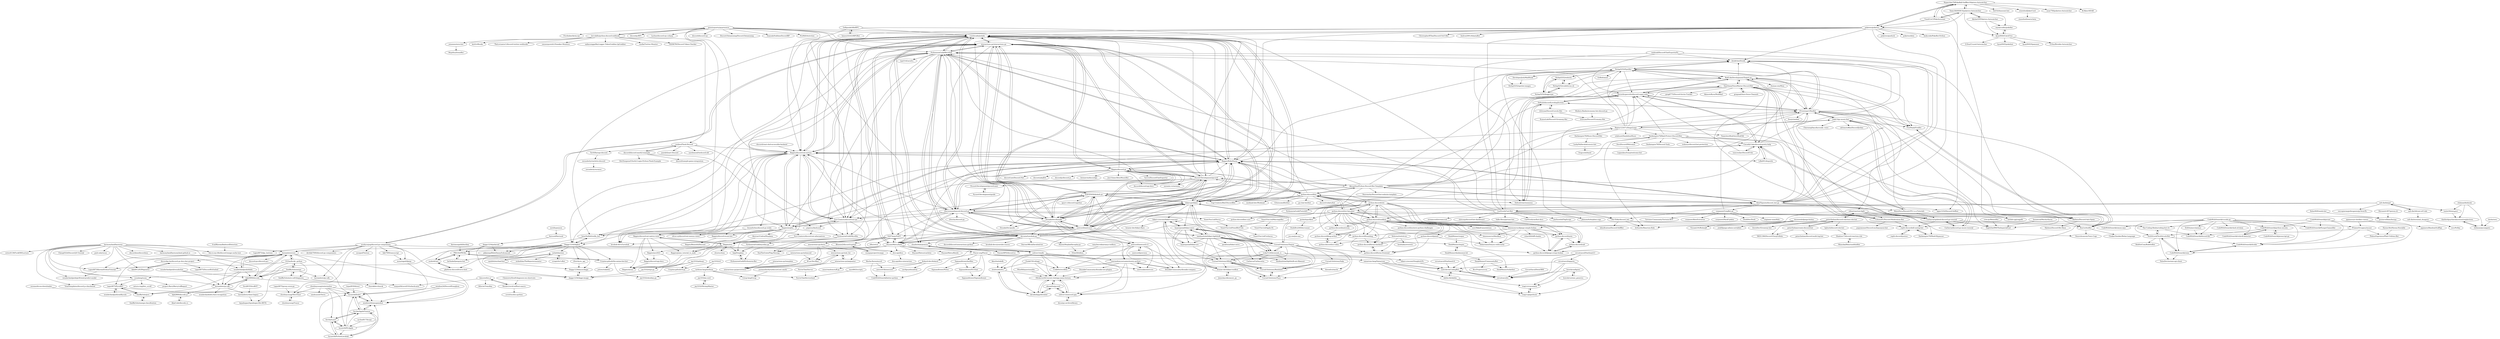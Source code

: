 digraph G {
"qwertyquerty/pypresence" -> "scarletcafe/jishaku"
"qwertyquerty/pypresence" -> "discord/discord-rpc" ["e"=1]
"qwertyquerty/pypresence" -> "interactions-py/interactions.py"
"qwertyquerty/pypresence" -> "PythonistaGuild/Wavelink"
"qwertyquerty/pypresence" -> "Pycord-Development/pycord"
"qwertyquerty/pypresence" -> "Rapptz/discord-ext-menus"
"qwertyquerty/pypresence" -> "Discord-Datamining/Discord-Datamining" ["e"=1]
"qwertyquerty/pypresence" -> "lovvskillz/python-discord-webhook"
"qwertyquerty/pypresence" -> "devoxin/Lavalink.py"
"qwertyquerty/pypresence" -> "Snazzah/SublimeDiscordRP"
"qwertyquerty/pypresence" -> "PreMiD/Activities" ["e"=1]
"qwertyquerty/pypresence" -> "lavalink-devs/Lavalink" ["e"=1]
"qwertyquerty/pypresence" -> "Firstbober/krita-rpc" ["e"=1]
"qwertyquerty/pypresence" -> "discordjs/RPC" ["e"=1]
"qwertyquerty/pypresence" -> "Lachee/discord-rpc-csharp" ["e"=1]
"python-discord/site" -> "python-discord/bot"
"python-discord/site" -> "python-discord/sir-lancebot"
"python-discord/site" -> "python-discord/snekbox"
"python-discord/site" -> "python-discord/meta"
"python-discord/site" -> "lemonsaurus/django-simple-bulma"
"python-discord/site" -> "python-discord/salt"
"python-discord/site" -> "python-discord/django-crispy-bulma"
"python-discord/site" -> "python-discord/branding"
"python-discord/site" -> "Rapptz/RoboDanny"
"python-discord/site" -> "python-discord/metricity"
"python-discord/site" -> "sco1/flake8-annotations" ["e"=1]
"python-discord/site" -> "python-discord/forms-backend"
"python-discord/site" -> "PythonistaGuild/TwitchIO" ["e"=1]
"python-discord/site" -> "SebastiaanZ/async-rediscache"
"python-discord/site" -> "python-discord/bot-core"
"lovvskillz/python-discord-webhook" -> "kyb3r/dhooks" ["e"=1]
"lovvskillz/python-discord-webhook" -> "qwertyquerty/pypresence"
"lovvskillz/python-discord-webhook" -> "sadassnigga/KeyLogger-TokenGrabber-IpGrabber" ["e"=1]
"lovvskillz/python-discord-webhook" -> "weibeu/Flask-Discord"
"lovvskillz/python-discord-webhook" -> "ezolla/Twitter-Monitor" ["e"=1]
"lovvskillz/python-discord-webhook" -> "RANKTW/Discord-Token-Checker" ["e"=1]
"lovvskillz/python-discord-webhook" -> "joinemm/miso-bot"
"lovvskillz/python-discord-webhook" -> "TheLovinator1/discord-twitter-webhooks" ["e"=1]
"lovvskillz/python-discord-webhook" -> "yasserqureshi1/Sneaker-Monitors" ["e"=1]
"Hyperclaw79/PokeBall-SelfBot-Poketwo-Autocatcher" -> "Team-BANERUS/poketwo-Autocatcher"
"Hyperclaw79/PokeBall-SelfBot-Poketwo-Autocatcher" -> "TrashUwU/PokeAssistant"
"Hyperclaw79/PokeBall-SelfBot-Poketwo-Autocatcher" -> "poketwo/poketwo"
"Hyperclaw79/PokeBall-SelfBot-Poketwo-Autocatcher" -> "Da532/Innocent-bot" ["e"=1]
"Hyperclaw79/PokeBall-SelfBot-Poketwo-Autocatcher" -> "steewbsd/JokerCord"
"Hyperclaw79/PokeBall-SelfBot-Poketwo-Autocatcher" -> "appu1232/Discord-Selfbot" ["e"=1]
"Hyperclaw79/PokeBall-SelfBot-Poketwo-Autocatcher" -> "issac756/poketwo-Autocatcher"
"Hyperclaw79/PokeBall-SelfBot-Poketwo-Autocatcher" -> "Kr4ken-9/DAB"
"PythonistaGuild/Wavelink" -> "devoxin/Lavalink.py"
"PythonistaGuild/Wavelink" -> "lavalink-devs/Lavalink" ["e"=1]
"PythonistaGuild/Wavelink" -> "scarletcafe/jishaku"
"PythonistaGuild/Wavelink" -> "Rapptz/RoboDanny"
"PythonistaGuild/Wavelink" -> "Rapptz/discord-ext-menus"
"PythonistaGuild/Wavelink" -> "cloudwithax/pomice"
"PythonistaGuild/Wavelink" -> "Rapptz/asqlite"
"PythonistaGuild/Wavelink" -> "hikari-py/hikari"
"PythonistaGuild/Wavelink" -> "Ext-Creators/discord-ext-ipc"
"PythonistaGuild/Wavelink" -> "topi314/LavaSrc" ["e"=1]
"PythonistaGuild/Wavelink" -> "Daggy1234/dagbot"
"PythonistaGuild/Wavelink" -> "iDevision/enhanced-discord.py"
"PythonistaGuild/Wavelink" -> "interactions-py/interactions.py"
"PythonistaGuild/Wavelink" -> "PythonistaGuild/MystBin"
"PythonistaGuild/Wavelink" -> "dredd-bot/Dredd"
"kkrypt0nn/Python-Discord-Bot-Template" -> "AlexFlipnote/discord_bot.py"
"kkrypt0nn/Python-Discord-Bot-Template" -> "Rapptz/RoboDanny"
"kkrypt0nn/Python-Discord-Bot-Template" -> "RedCokeDevelopment/Teapot.py"
"kkrypt0nn/Python-Discord-Bot-Template" -> "Pycord-Development/pycord"
"kkrypt0nn/Python-Discord-Bot-Template" -> "DisnakeDev/disnake"
"kkrypt0nn/Python-Discord-Bot-Template" -> "nextcord/nextcord"
"kkrypt0nn/Python-Discord-Bot-Template" -> "Darkempire78/Raid-Protect-Discord-Bot"
"kkrypt0nn/Python-Discord-Bot-Template" -> "Neovenchy/Discord-bot-website-template" ["e"=1]
"kkrypt0nn/Python-Discord-Bot-Template" -> "python-discord/bot"
"kkrypt0nn/Python-Discord-Bot-Template" -> "CasuallyCalm/discord-pretty-help"
"kkrypt0nn/Python-Discord-Bot-Template" -> "Cog-Creators/Red-DiscordBot" ["e"=1]
"kkrypt0nn/Python-Discord-Bot-Template" -> "Raptor123471/DingoLingo"
"kkrypt0nn/Python-Discord-Bot-Template" -> "interactions-py/interactions.py"
"kkrypt0nn/Python-Discord-Bot-Template" -> "SamSanai/VoiceMaster-Discord-Bot"
"kkrypt0nn/Python-Discord-Bot-Template" -> "Carberra/updated-discord.py-tutorial"
"SamSanai/VoiceMaster-Discord-Bot" -> "1Prototype1/HexBot"
"SamSanai/VoiceMaster-Discord-Bot" -> "gregzaal/Auto-Voice-Channels"
"SamSanai/VoiceMaster-Discord-Bot" -> "RedCokeDevelopment/Teapot.py"
"SamSanai/VoiceMaster-Discord-Bot" -> "Nirlep5252/EpicBot"
"SamSanai/VoiceMaster-Discord-Bot" -> "greg6775/Discord-Invite-Tracker"
"SamSanai/VoiceMaster-Discord-Bot" -> "Column01/Discord-Moderation-Bot"
"SamSanai/VoiceMaster-Discord-Bot" -> "CasuallyCalm/discord-pretty-help"
"SamSanai/VoiceMaster-Discord-Bot" -> "Der-Eddy/discord_bot"
"SamSanai/VoiceMaster-Discord-Bot" -> "eibex/reaction-light"
"SamSanai/VoiceMaster-Discord-Bot" -> "FirePlank/FireBot"
"SamSanai/VoiceMaster-Discord-Bot" -> "AkimotoRyou/ModMail" ["e"=1]
"SamSanai/VoiceMaster-Discord-Bot" -> "discordsuperutils/discord-super-utils"
"AlexFlipnote/discord_bot.py" -> "Rapptz/RoboDanny"
"AlexFlipnote/discord_bot.py" -> "CarlGroth/Carl-Bot"
"AlexFlipnote/discord_bot.py" -> "kkrypt0nn/Python-Discord-Bot-Template"
"AlexFlipnote/discord_bot.py" -> "scarletcafe/jishaku"
"AlexFlipnote/discord_bot.py" -> "python-discord/bot"
"AlexFlipnote/discord_bot.py" -> "appu1232/Discord-Selfbot" ["e"=1]
"AlexFlipnote/discord_bot.py" -> "PythonistaGuild/Wavelink"
"AlexFlipnote/discord_bot.py" -> "dredd-bot/Dredd"
"AlexFlipnote/discord_bot.py" -> "Der-Eddy/discord_bot"
"AlexFlipnote/discord_bot.py" -> "Carberra/updated-discord.py-tutorial"
"AlexFlipnote/discord_bot.py" -> "corpnewt/CorpBot.py"
"AlexFlipnote/discord_bot.py" -> "1Prototype1/HexBot"
"AlexFlipnote/discord_bot.py" -> "MenuDocs/Discord.PY-1.x.x-Tutorials"
"AlexFlipnote/discord_bot.py" -> "SamSanai/VoiceMaster-Discord-Bot"
"AlexFlipnote/discord_bot.py" -> "RedCokeDevelopment/Teapot.py"
"python-discord/bot" -> "python-discord/sir-lancebot"
"python-discord/bot" -> "python-discord/site"
"python-discord/bot" -> "Rapptz/RoboDanny"
"python-discord/bot" -> "Cog-Creators/Red-DiscordBot" ["e"=1]
"python-discord/bot" -> "AlexFlipnote/discord_bot.py"
"python-discord/bot" -> "discord-tickets/bot" ["e"=1]
"python-discord/bot" -> "python-discord/snekbox"
"python-discord/bot" -> "Rapptz/discord.py"
"python-discord/bot" -> "modmail-dev/Modmail" ["e"=1]
"python-discord/bot" -> "GAwesomeBot/bot" ["e"=1]
"python-discord/bot" -> "kkrypt0nn/Python-Discord-Bot-Template"
"python-discord/bot" -> "scarletcafe/jishaku"
"python-discord/bot" -> "Pycord-Development/pycord"
"python-discord/bot" -> "go-chat-bot/bot" ["e"=1]
"python-discord/bot" -> "hikari-py/hikari"
"peterthehan/discord-reaction-role-bot" -> "peterthehan/create-discord-bot"
"peterthehan/discord-reaction-role-bot" -> "bpbuch/discord-role-bot"
"peterthehan/discord-reaction-role-bot" -> "NKN1396/Discord-EmojiToRole"
"peterthehan/discord-reaction-role-bot" -> "ZerioDev/Giveaway-bot" ["e"=1]
"peterthehan/discord-reaction-role-bot" -> "eibex/reaction-light"
"eibex/reaction-light" -> "Arthurdw/Reaction-Role"
"eibex/reaction-light" -> "Run1e/AceBot"
"eibex/reaction-light" -> "Column01/Discord-Moderation-Bot"
"eibex/reaction-light" -> "peterthehan/discord-reaction-role-bot"
"eibex/reaction-light" -> "Skelmis/Discord-Anti-Spam"
"eibex/reaction-light" -> "NeuroAssassin/Toxic-Cogs" ["e"=1]
"weibeu/Flask-Discord" -> "Ext-Creators/discord-ext-ipc"
"weibeu/Flask-Discord" -> "discord/discord-oauth2-example"
"weibeu/Flask-Discord" -> "Tert0/fastapi-discord"
"weibeu/Flask-Discord" -> "Rapptz/discord-ext-menus"
"weibeu/Flask-Discord" -> "jnawk/Quart-Discord"
"weibeu/Flask-Discord" -> "unreleased/Authcord-old" ["e"=1]
"Gelbpunkt/IdleRPG" -> "henry232323/RPGBot"
"Gelbpunkt/IdleRPG" -> "scarletcafe/jishaku"
"Gelbpunkt/IdleRPG" -> "Rapptz/discord-ext-menus"
"Gelbpunkt/IdleRPG" -> "Rapptz/RoboDanny"
"mre/hyperjson" -> "fastuuid/fastuuid"
"devoxin/Lavalink.py" -> "PythonistaGuild/Wavelink"
"devoxin/Lavalink.py" -> "cloudwithax/pomice"
"devoxin/Lavalink.py" -> "lavalink-devs/Lavalink" ["e"=1]
"devoxin/Lavalink.py" -> "ooliver1/mafic"
"devoxin/Lavalink.py" -> "HazemMeqdad/lavaplay.py"
"devoxin/Lavalink.py" -> "scarletcafe/jishaku"
"devoxin/Lavalink.py" -> "Rapptz/discord-ext-menus"
"devoxin/Lavalink.py" -> "1Prototype1/HexBot"
"devoxin/Lavalink.py" -> "lavalink-devs/youtube-source" ["e"=1]
"devoxin/Lavalink.py" -> "DankMemer/imgen"
"devoxin/Lavalink.py" -> "hikari-py/hikari"
"devoxin/Lavalink.py" -> "DarrenOfficial/lavalink-list" ["e"=1]
"devoxin/Lavalink.py" -> "discord/discord-interactions-python" ["e"=1]
"devoxin/Lavalink.py" -> "RedCokeDevelopment/Teapot.py"
"joek13/py-music-bot" -> "1Prototype1/HexBot"
"joek13/py-music-bot" -> "Carberra/discord.py-music-tutorial"
"joek13/py-music-bot" -> "FirePlank/FireBot"
"joek13/py-music-bot" -> "adriansteffan/DiscordJockey"
"joek13/py-music-bot" -> "Raptor123471/DingoLingo"
"joek13/py-music-bot" -> "CharmingDays/kurusaki_voice"
"joek13/py-music-bot" -> "NightZan999/TheImperialGod"
"scarletcafe/jishaku" -> "Rapptz/RoboDanny"
"scarletcafe/jishaku" -> "Rapptz/discord-ext-menus"
"scarletcafe/jishaku" -> "PythonistaGuild/Wavelink"
"scarletcafe/jishaku" -> "iDevision/enhanced-discord.py"
"scarletcafe/jishaku" -> "Ext-Creators/discord-ext-ipc"
"scarletcafe/jishaku" -> "interactions-py/interactions.py"
"scarletcafe/jishaku" -> "Rapptz/asqlite"
"scarletcafe/jishaku" -> "HuyaneMatsu/hata"
"scarletcafe/jishaku" -> "hikari-py/hikari"
"scarletcafe/jishaku" -> "nextcord/nextcord"
"scarletcafe/jishaku" -> "InterStella0/stella_bot"
"scarletcafe/jishaku" -> "DisnakeDev/disnake"
"scarletcafe/jishaku" -> "Daggy1234/dagbot"
"scarletcafe/jishaku" -> "devoxin/Lavalink.py"
"scarletcafe/jishaku" -> "PythonistaGuild/MystBin"
"joinemm/miso-bot" -> "MujyKun/IreneBot"
"MenuDocs/Discord.PY-1.x.x-Tutorials" -> "CasuallyCalm/discord-pretty-help"
"MenuDocs/Discord.PY-1.x.x-Tutorials" -> "1Prototype1/HexBot"
"MenuDocs/Discord.PY-1.x.x-Tutorials" -> "Carberra/updated-discord.py-tutorial"
"timonweb/django-bulma" -> "lemonsaurus/django-simple-bulma"
"timonweb/django-bulma" -> "VizuaaLOG/BulmaJS" ["e"=1]
"timonweb/django-bulma" -> "jrief/django-admin-sortable2" ["e"=1]
"fastuuid/fastuuid" -> "daggy1234/polaroid"
"Voxel-Fox-Ltd/MarriageBot" -> "Voxel-Fox-Ltd/Apple.Py"
"Voxel-Fox-Ltd/MarriageBot" -> "Voxel-Fox-Ltd/VoxelBotUtils"
"peterthehan/create-discord-bot" -> "peterthehan/discord-reaction-role-bot"
"peterthehan/create-discord-bot" -> "peterthehan/discord-audit-log-bot"
"peterthehan/create-discord-bot" -> "NKN1396/Discord-EmojiToRole"
"replit-discord/all-seeing-bot" -> "replit-discord/justice"
"replit-discord/all-seeing-bot" -> "Darkempire78/Mee6-Bypasser"
"python-discord/sir-lancebot" -> "python-discord/snekbox"
"python-discord/sir-lancebot" -> "python-discord/metricity"
"python-discord/sir-lancebot" -> "python-discord/meta"
"python-discord/sir-lancebot" -> "python-discord/bot"
"python-discord/sir-lancebot" -> "python-discord/branding"
"python-discord/sir-lancebot" -> "python-discord/sir-robin"
"python-discord/sir-lancebot" -> "python-discord/site"
"python-discord/sir-lancebot" -> "python-discord/king-arthur"
"python-discord/sir-lancebot" -> "gustavwilliam/bestpy"
"python-discord/sir-lancebot" -> "python-discord/forms-frontend"
"python-discord/sir-lancebot" -> "gurkult/gurkbot"
"python-discord/sir-lancebot" -> "python-discord/django-crispy-bulma"
"python-discord/sir-lancebot" -> "lemonsaurus/django-simple-bulma"
"python-discord/sir-lancebot" -> "lemonsaurus/blackbox"
"python-discord/sir-lancebot" -> "python-discord/bot-core"
"python-discord/snekbox" -> "python-discord/sir-lancebot"
"python-discord/snekbox" -> "python-discord/branding"
"python-discord/snekbox" -> "lemonsaurus/django-simple-bulma"
"python-discord/snekbox" -> "python-discord/pixels"
"python-discord/snekbox" -> "SebastiaanZ/async-rediscache"
"python-discord/snekbox" -> "python-discord/forms-frontend"
"python-discord/snekbox" -> "python-discord/django-crispy-bulma"
"python-discord/snekbox" -> "python-discord/meta"
"python-discord/snekbox" -> "sco1/flake8-annotations" ["e"=1]
"python-discord/snekbox" -> "python-discord/metricity"
"python-discord/snekbox" -> "python-discord/site"
"python-discord/snekbox" -> "python-discord/forms-backend"
"python-discord/snekbox" -> "python-discord/salt"
"python-discord/snekbox" -> "python-discord/king-arthur"
"python-discord/snekbox" -> "python-discord/esoteric-python-challenges"
"kkuchta/tabdb" -> "eludris/eludris"
"lemonsaurus/django-simple-bulma" -> "python-discord/django-crispy-bulma"
"lemonsaurus/django-simple-bulma" -> "python-discord/branding"
"lemonsaurus/django-simple-bulma" -> "python-discord/meta"
"lemonsaurus/django-simple-bulma" -> "python-discord/salt"
"lemonsaurus/django-simple-bulma" -> "python-discord/snekbox"
"lemonsaurus/django-simple-bulma" -> "lemonsaurus/blackbox"
"lemonsaurus/django-simple-bulma" -> "ichard26/diff-shades"
"lemonsaurus/django-simple-bulma" -> "SebastiaanZ/async-rediscache"
"replit-discord/justice" -> "replit-discord/all-seeing-bot"
"cree-py/RemixBot" -> "NightZan999/TheImperialGod"
"DankMemer/dankmemer.lol" -> "DankMemer/imgen"
"DankMemer/dankmemer.lol" -> "DankMemer/CommunityBot"
"python-discord/meta" -> "python-discord/django-crispy-bulma"
"python-discord/meta" -> "python-discord/salt"
"python-discord/django-crispy-bulma" -> "python-discord/salt"
"python-discord/django-crispy-bulma" -> "python-discord/meta"
"LiBa001/disputils" -> "CasuallyCalm/discord-pretty-help"
"cereme/dccon-downloader" -> "SaidBySolo/pcn"
"bijij/Donphan" -> "PythonistaGuild/Pythonista-Bot"
"python-discord/branding" -> "python-discord/forms-backend"
"python-discord/branding" -> "python-discord/forms-frontend"
"python-discord/salt" -> "python-discord/django-crispy-bulma"
"prgress/dashcord" -> "Ext-Creators/discord-ext-alternatives"
"SaidBySolo/neispy" -> "SaidBySolo/auto-self-diagnosis"
"SaidBySolo/neispy" -> "331leo/hcskr_python"
"SaidBySolo/neispy" -> "kijk2869/discodo"
"SaidBySolo/neispy" -> "koreanbots/py-sdk"
"SaidBySolo/neispy" -> "Aquahegao/Aquahegao-Bot-BETA"
"SaidBySolo/neispy" -> "nunalang/nuna"
"Raptor123471/DingoLingo" -> "solaluset/DandelionMusic"
"Raptor123471/DingoLingo" -> "Darkempire78/Music-Discord-Bot"
"Raptor123471/DingoLingo" -> "joek13/py-music-bot"
"Raptor123471/DingoLingo" -> "1Prototype1/HexBot"
"Raptor123471/DingoLingo" -> "PythonistaGuild/Wavelink"
"Raptor123471/DingoLingo" -> "RedCokeDevelopment/Teapot.py"
"Raptor123471/DingoLingo" -> "Darkempire78/Raid-Protect-Discord-Bot"
"Raptor123471/DingoLingo" -> "cloudwithax/pomice"
"Raptor123471/DingoLingo" -> "Run1e/AceBot"
"Raptor123471/DingoLingo" -> "Nirlep5252/EpicBot"
"Raptor123471/DingoLingo" -> "discordsuperutils/discord-super-utils"
"Raptor123471/DingoLingo" -> "TeamAutoMod/AutoModOld"
"Column01/Discord-Moderation-Bot" -> "replit-discord/all-seeing-bot"
"Column01/Discord-Moderation-Bot" -> "pogrammar/Discord-multipurpose-bot"
"Column01/Discord-Moderation-Bot" -> "RedCokeDevelopment/Teapot.py"
"lhwdev/covid-selftest-macro" -> "covid-hcs/hcs-python"
"lhwdev/covid-selftest-macro" -> "kimcore/hcs.js"
"RedCokeDevelopment/Teapot.py" -> "1Prototype1/HexBot"
"RedCokeDevelopment/Teapot.py" -> "Nirlep5252/EpicBot"
"RedCokeDevelopment/Teapot.py" -> "discordsuperutils/discord-super-utils"
"RedCokeDevelopment/Teapot.py" -> "Column01/Discord-Moderation-Bot"
"RedCokeDevelopment/Teapot.py" -> "FirePlank/FireBot"
"RedCokeDevelopment/Teapot.py" -> "SamSanai/VoiceMaster-Discord-Bot"
"RedCokeDevelopment/Teapot.py" -> "dredd-bot/Dredd"
"RedCokeDevelopment/Teapot.py" -> "thomas-xin/Miza"
"FirePlank/FireBot" -> "Run1e/AceBot"
"Rapptz/asqlite" -> "Rapptz/eos"
"Rapptz/asqlite" -> "Rapptz/axum"
"Rapptz/asqlite" -> "Rapptz/discord-ext-native-voice"
"Rapptz/asqlite" -> "Rapptz/discord-ext-menus"
"Rapptz/asqlite" -> "Rapptz/piano_tutorial_to_midi"
"Rapptz/asqlite" -> "InterStella0/stella_bot"
"Rapptz/asqlite" -> "Ext-Creators/discord-ext-ipc"
"Rapptz/asqlite" -> "PythonistaGuild/MystBin"
"Rapptz/asqlite" -> "Rapptz/discord-event-bot"
"Rapptz/asqlite" -> "oliver-ni/discord-ext-menus-views"
"Rapptz/asqlite" -> "AbstractUmbra/Hondana"
"Rapptz/asqlite" -> "Rapptz/RoboDanny"
"hikari-py/hikari" -> "tandemdude/hikari-lightbulb"
"hikari-py/hikari" -> "Cursed-Solutions/Tanjun"
"hikari-py/hikari" -> "hypergonial/hikari-miru"
"hikari-py/hikari" -> "nextcord/nextcord"
"hikari-py/hikari" -> "DisnakeDev/disnake"
"hikari-py/hikari" -> "HuyaneMatsu/hata"
"hikari-py/hikari" -> "Pycord-Development/pycord"
"hikari-py/hikari" -> "interactions-py/interactions.py"
"hikari-py/hikari" -> "scarletcafe/jishaku"
"hikari-py/hikari" -> "vicky5124/lavasnek_rs"
"hikari-py/hikari" -> "hikari-crescent/hikari-crescent"
"hikari-py/hikari" -> "PythonistaGuild/Wavelink"
"hikari-py/hikari" -> "Rapptz/RoboDanny"
"hikari-py/hikari" -> "iDevision/enhanced-discord.py"
"hikari-py/hikari" -> "EQUENOS/dislash.py"
"kimcore/hcs.js" -> "blluv/mTransKey"
"kimcore/hcs.js" -> "comjun04/covid19-hcheck-auto"
"kimcore/hcs.js" -> "lhwdev/covid-selftest-macro"
"ChemistryX/self-diagnosis-ios-shortcuts" -> "lhwdev/covid-selftest-macro"
"Darkempire78/Mee6-Bypasser" -> "replit-discord/all-seeing-bot"
"Darkempire78/Raid-Protect-Discord-Bot" -> "1Prototype1/HexBot"
"Darkempire78/Raid-Protect-Discord-Bot" -> "replit-discord/all-seeing-bot"
"Darkempire78/Raid-Protect-Discord-Bot" -> "Darkempire78/Mee6-Bypasser"
"Darkempire78/Raid-Protect-Discord-Bot" -> "treboryx/discord-bot-protection"
"Darkempire78/Raid-Protect-Discord-Bot" -> "Darkempire78/Discord-Tools"
"Darkempire78/Raid-Protect-Discord-Bot" -> "CasuallyCalm/discord-pretty-help"
"Darkempire78/Raid-Protect-Discord-Bot" -> "ZeroDiscord/Welcomer"
"Darkempire78/Raid-Protect-Discord-Bot" -> "Arthurdw/Reaction-Role"
"Darkempire78/Raid-Protect-Discord-Bot" -> "discordsuperutils/discord-super-utils"
"salt-die/Advent-of-Code" -> "salt-die/batgrl"
"salt-die/Advent-of-Code" -> "salt-die/terminal_dungeon"
"poketwo/poketwo" -> "Rapptz/RoboDanny"
"poketwo/poketwo" -> "poketwo/guiduck"
"poketwo/poketwo" -> "poketwo/data"
"poketwo/poketwo" -> "scarletcafe/jishaku"
"poketwo/poketwo" -> "Rapptz/discord-ext-menus"
"poketwo/poketwo" -> "Ext-Creators/discord-ext-ipc"
"poketwo/poketwo" -> "CarlGroth/Carl-Bot"
"poketwo/poketwo" -> "Hyperclaw79/PokeBall-SelfBot-Poketwo-Autocatcher"
"poketwo/poketwo" -> "botlabs-gg/yagpdb" ["e"=1]
"poketwo/poketwo" -> "kodycode/PokeBot-Python"
"poketwo/poketwo" -> "ChristopherBThai/Discord-OwO-Bot" ["e"=1]
"poketwo/poketwo" -> "dredd-bot/Dredd"
"poketwo/poketwo" -> "iDevision/enhanced-discord.py"
"poketwo/poketwo" -> "AlexFlipnote/discord_bot.py"
"poketwo/poketwo" -> "Androz2091/AtlantaBot" ["e"=1]
"koreanbots/js-sdk" -> "kijk2869/discodo.js"
"koreanbots/js-sdk" -> "koreanbots/client-legacy"
"koreanbots/js-sdk" -> "wonderlanded/iu-face-recognition"
"koreanbots/js-sdk" -> "kijk2869/discodo"
"dredd-bot/Dredd" -> "Nirlep5252/EpicBot"
"CasuallyCalm/discord-pretty-help" -> "LiBa001/disputils"
"CasuallyCalm/discord-pretty-help" -> "discordsuperutils/discord-super-utils"
"CasuallyCalm/discord-pretty-help" -> "toxicrecker/DiscordUtils"
"CasuallyCalm/discord-pretty-help" -> "MenuDocs/Discord.PY-1.x.x-Tutorials"
"CasuallyCalm/discord-pretty-help" -> "dredd-bot/Dredd"
"CasuallyCalm/discord-pretty-help" -> "Rapptz/discord-ext-menus"
"salt-die/terminal_dungeon" -> "oscr/PyRay"
"steewbsd/JokerCord" -> "steewbsd/nearix-beta"
"Carberra/updated-discord.py-tutorial" -> "Carberra/discord.py-music-tutorial"
"Carberra/updated-discord.py-tutorial" -> "The-Coding-Realm/coding-bot-v4"
"Carberra/updated-discord.py-tutorial" -> "replit-discord/all-seeing-bot"
"Carberra/updated-discord.py-tutorial" -> "NightZan999/TheImperialGod"
"koreanbots/core" -> "kijk2869/discodo"
"koreanbots/core" -> "Lapis0875/PyroRPC"
"koreanbots/core" -> "wonderlandpark/dokdo"
"koreanbots/core" -> "koreanbots/js-sdk"
"koreanbots/core" -> "discord-pyc/discord.pyc"
"koreanbots/core" -> "Lapis0875/KoreanPythonTutorial"
"koreanbots/core" -> "331leo/hcskr_python"
"koreanbots/core" -> "hyuntrbl/Dukzl"
"koreanbots/core" -> "minibox24/easygamebot"
"koreanbots/core" -> "discordpy-ko/discord.py-docs-kor-project"
"mahtoid/DiscordChatExporterPy" -> "dredd-bot/Dredd"
"mahtoid/DiscordChatExporterPy" -> "Skelmis/Discord-Anti-Spam"
"mahtoid/DiscordChatExporterPy" -> "discordsuperutils/discord-super-utils"
"mahtoid/DiscordChatExporterPy" -> "Defxult/reactionmenu"
"gregzaal/Auto-Voice-Channels" -> "SamSanai/VoiceMaster-Discord-Bot"
"python-discord/metricity" -> "python-discord/king-arthur"
"1Prototype1/HexBot" -> "Nirlep5252/EpicBot"
"1Prototype1/HexBot" -> "RedCokeDevelopment/Teapot.py"
"1Prototype1/HexBot" -> "FirePlank/FireBot"
"1Prototype1/HexBot" -> "discordsuperutils/discord-super-utils"
"1Prototype1/HexBot" -> "Defxult/discordLevelingSystem"
"1Prototype1/HexBot" -> "Run1e/AceBot"
"1Prototype1/HexBot" -> "NightZan999/TheImperialGod"
"1Prototype1/HexBot" -> "fourjr/rainbot"
"1Prototype1/HexBot" -> "Skelmis/Discord-Anti-Spam"
"1Prototype1/HexBot" -> "replit-discord/all-seeing-bot"
"1Prototype1/HexBot" -> "TeamAutoMod/AutoModOld"
"1Prototype1/HexBot" -> "joek13/py-music-bot"
"1Prototype1/HexBot" -> "dredd-bot/Dredd"
"bpbuch/discord-role-bot" -> "Shadowv7/discord-reaction-role"
"Daggy1234/dagbot" -> "PB4162/PB-Bot"
"Daggy1234/dagbot" -> "platform-discord/travis-bott"
"Daggy1234/dagbot" -> "Cryptex-github/the-anime-bot-bot"
"Daggy1234/dagbot" -> "iDutchy/sr_api"
"Daggy1234/dagbot" -> "Daggy1234/asyncdagpi"
"Daggy1234/dagbot" -> "isirk/old-bot"
"Daggy1234/dagbot" -> "InterStella0/stella_bot"
"Daggy1234/dagbot" -> "daggy1234/dagpi-image"
"Daggy1234/dagbot" -> "ImVaskel/penguin-bot"
"Daggy1234/dagbot" -> "nickofolas/neo"
"Daggy1234/dagbot" -> "pikaninja/RoboDannyEnhcanced"
"Carberra/discord.py-music-tutorial" -> "Carberra/updated-discord.py-tutorial"
"Carberra/discord.py-music-tutorial" -> "joek13/py-music-bot"
"Skelmis/Discord-Anti-Spam" -> "Skelmis/Discord-Bot-Base"
"Lapis0875/KoreanPythonTutorial" -> "wonderlandpark/girlfriend-predict-model"
"HuyaneMatsu/hata" -> "hikari-py/hikari"
"HuyaneMatsu/hata" -> "HuyaneMatsu/scarletio"
"HuyaneMatsu/hata" -> "HuyaneMatsu/Koishi"
"HuyaneMatsu/hata" -> "dico-api/dico"
"HuyaneMatsu/hata" -> "NAFTeam/NAFF"
"HuyaneMatsu/hata" -> "scarletcafe/jishaku"
"HuyaneMatsu/hata" -> "XuaTheGrate/Flag-Parsing"
"HuyaneMatsu/hata" -> "kijk2869/discodo"
"HuyaneMatsu/hata" -> "VincentRPS/discord.io"
"HuyaneMatsu/hata" -> "koreanbots/core"
"HuyaneMatsu/hata" -> "Pincer-org/Pincer"
"HuyaneMatsu/hata" -> "iDevision/enhanced-discord.py"
"Mimickal/ReactionRoleBot" -> "Shadowv7/discord-reaction-role"
"Rapptz/discord-ext-menus" -> "Ext-Creators/discord-ext-ipc"
"Rapptz/discord-ext-menus" -> "scarletcafe/jishaku"
"Rapptz/discord-ext-menus" -> "Rapptz/RoboDanny"
"Rapptz/discord-ext-menus" -> "Rapptz/asqlite"
"Rapptz/discord-ext-menus" -> "Rapptz/discord-ext-native-voice"
"Rapptz/discord-ext-menus" -> "Rapptz/eos"
"Rapptz/discord-ext-menus" -> "PythonistaGuild/Wavelink"
"Rapptz/discord-ext-menus" -> "Rapptz/discord-event-bot"
"Rapptz/discord-ext-menus" -> "XuaTheGrate/Flag-Parsing"
"Rapptz/discord-ext-menus" -> "oliver-ni/discord-ext-menus-views"
"Rapptz/discord-ext-menus" -> "CasuallyCalm/discord-pretty-help"
"Rapptz/discord-ext-menus" -> "LiBa001/disputils"
"Rapptz/discord-ext-menus" -> "bryanforbes/discord.py-stubs"
"Rapptz/discord-ext-menus" -> "Daggy1234/dagbot"
"Rapptz/discord-ext-menus" -> "InterStella0/stella_bot"
"Ext-Creators/discord-ext-ipc" -> "Rapptz/discord-ext-menus"
"Ext-Creators/discord-ext-ipc" -> "XuaTheGrate/Flag-Parsing"
"Ext-Creators/discord-ext-ipc" -> "PythonistaGuild/MystBin"
"Ext-Creators/discord-ext-ipc" -> "Rapptz/asqlite"
"Ext-Creators/discord-ext-ipc" -> "prgress/dashcord"
"Voxel-Fox-Ltd/VoxelBotUtils" -> "Voxel-Fox-Ltd/Cerberus"
"toxicrecker/DiscordUtils" -> "CasuallyCalm/discord-pretty-help"
"toxicrecker/DiscordUtils" -> "discordsuperutils/discord-super-utils"
"PythonistaGuild/mystbin.py" -> "bijij/Donphan"
"fisher60/friendo-bot" -> "gustavwilliam/bestpy"
"Cursed-Solutions/Sake" -> "Cursed-Solutions/Reinhard"
"Cursed-Solutions/Sake" -> "Cursed-Solutions/Yuyo"
"khk4912/EZPaginator" -> "discordpy-ko/discord.py-docs-kor-project"
"Seniatical/Mecha-Karen" -> "NightZan999/TheImperialGod"
"Ext-Creators/discord-ext-alternatives" -> "bijij/Donphan"
"Rapptz/discord-ext-native-voice" -> "Rapptz/axum"
"Rapptz/discord-ext-native-voice" -> "Rapptz/eos"
"Rapptz/discord-ext-native-voice" -> "Rapptz/piano_tutorial_to_midi"
"Rapptz/discord-ext-native-voice" -> "Rapptz/aoc2021"
"Rapptz/discord-ext-native-voice" -> "Rapptz/discord-api-docs"
"Rapptz/discord-event-bot" -> "Rapptz/BeautifulDiscord"
"bryanforbes/discord.py-stubs" -> "Ext-Creators/discord-ext-alternatives"
"bryanforbes/discord.py-stubs" -> "Rapptz/discord-ext-native-voice"
"nickofolas/neo" -> "spinfish/michael-bot"
"nickofolas/neo" -> "nickofolas/TheReposterminator"
"nickofolas/neo" -> "crrapi/chr1sBot"
"SaidBySolo/auto-self-diagnosis" -> "comjun04/covid19-hcheck-auto"
"SaidBySolo/auto-self-diagnosis" -> "SaidBySolo/neispy"
"wonderlandpark/wonderbot" -> "koreanbots/js-sdk"
"wonderlandpark/wonderbot" -> "kijk2869/discodo"
"koreanbots/client-legacy" -> "Aquahegao/Aquahegao-Bot-BETA"
"SiruBOT/SiruBOT" -> "koreanbots/client-legacy"
"Shadowv7/discord-reaction-role" -> "Mimickal/ReactionRoleBot"
"python-discord/forms-frontend" -> "python-discord/forms-backend"
"hyuntrbl/PythonLavalink" -> "fxrcha/AppleFluenza"
"hyuntrbl/PythonLavalink" -> "fxrcha/Loyal"
"hyuntrbl/PythonLavalink" -> "hyuntrbl/Dukzl"
"spinfish/michael-bot" -> "nickofolas/neo"
"spinfish/michael-bot" -> "Daggy1234/asyncdagpi"
"kijk2869/discodo" -> "koreanbots/js-sdk"
"kijk2869/discodo" -> "chorokdev/chorok"
"kijk2869/discodo" -> "koreanbots/core"
"kijk2869/discodo" -> "SaidBySolo/pcn"
"discordpy-ko/discord.py-docs-kor-project" -> "khk4912/EZPaginator"
"discordpy-ko/discord.py-docs-kor-project" -> "Lapis0875/DiscordPyEmbed"
"iDutchy/sr_api" -> "Daggy1234/asyncdagpi"
"minibox24/DiscordEmojiJson" -> "minibox24/easygamebot"
"minibox24/DiscordEmojiJson" -> "hyuntrbl/Dukzl"
"crrapi/chr1sBot" -> "nickofolas/neo"
"Daggy1234/asyncdagpi" -> "daggy1234/dagpi-image"
"alesanfra/pycord" -> "H4ckerxx44/vincent-chatapp-name-history"
"alesanfra/pycord" -> "ooliver1/nextcord.gay"
"alesanfra/pycord" -> "derailedapp/derailed"
"platform-discord/travis-bott" -> "isirk/old-bot"
"kiki7000/sansscript" -> "monotaged/dptpy"
"Team-BANERUS/poketwo-Autocatcher" -> "TrashUwU/PokeAssistant"
"Team-BANERUS/poketwo-Autocatcher" -> "Hyperclaw79/PokeBall-SelfBot-Poketwo-Autocatcher"
"Team-BANERUS/poketwo-Autocatcher" -> "AkshatOP/Poketwo-Autocatcher"
"Team-BANERUS/poketwo-Autocatcher" -> "kyan0045/CatchTwo"
"Team-BANERUS/poketwo-Autocatcher" -> "poketwo/poketwo"
"Team-BANERUS/poketwo-Autocatcher" -> "sayaarcodes/pokefier"
"TrashUwU/PokeAssistant" -> "Team-BANERUS/poketwo-Autocatcher"
"TrashUwU/PokeAssistant" -> "Hyperclaw79/PokeBall-SelfBot-Poketwo-Autocatcher"
"TrashUwU/PokeAssistant" -> "poketwo/poketwo"
"salt-die/batgrl" -> "salt-die/Advent-of-Code"
"salt-die/batgrl" -> "python-discord/sir-lancebot"
"salt-die/batgrl" -> "ionite34/einspect"
"salt-die/batgrl" -> "python-discord/snekbox"
"salt-die/batgrl" -> "ceccopierangiolieugenio/pyTermTk" ["e"=1]
"Nirlep5252/EpicBot" -> "1Prototype1/HexBot"
"Nirlep5252/EpicBot" -> "dredd-bot/Dredd"
"Nirlep5252/EpicBot" -> "DeveloperJosh/MailHook"
"Nirlep5252/EpicBot" -> "RedCokeDevelopment/Teapot.py"
"Nirlep5252/EpicBot" -> "Nirlep5252/epicbot-images"
"Nirlep5252/EpicBot" -> "FirePlank/FireBot"
"Nirlep5252/EpicBot" -> "Nirlep5252/website"
"Nirlep5252/EpicBot" -> "Nirlep5252/codeforces-cli"
"Nirlep5252/EpicBot" -> "phenom4n4n/phen-cogs" ["e"=1]
"Nirlep5252/EpicBot" -> "discordsuperutils/discord-super-utils"
"Nirlep5252/EpicBot" -> "Nirlep5252/doggytype"
"Nirlep5252/EpicBot" -> "GitBolt/axiol"
"Darkempire78/Music-Discord-Bot" -> "LackyPal/lavalink-music-bot"
"interactions-py/interactions.py" -> "Pycord-Development/pycord"
"interactions-py/interactions.py" -> "nextcord/nextcord"
"interactions-py/interactions.py" -> "NAFTeam/NAFF"
"interactions-py/interactions.py" -> "scarletcafe/jishaku"
"interactions-py/interactions.py" -> "DisnakeDev/disnake"
"interactions-py/interactions.py" -> "hikari-py/hikari"
"interactions-py/interactions.py" -> "woohyunjng/discord.py-components"
"interactions-py/interactions.py" -> "EQUENOS/dislash.py"
"interactions-py/interactions.py" -> "Rapptz/RoboDanny"
"interactions-py/interactions.py" -> "HuyaneMatsu/hata"
"interactions-py/interactions.py" -> "iDevision/enhanced-discord.py"
"interactions-py/interactions.py" -> "Rapptz/discord-ext-menus"
"interactions-py/interactions.py" -> "PythonistaGuild/Wavelink"
"interactions-py/interactions.py" -> "Ext-Creators/discord-ext-ipc"
"interactions-py/interactions.py" -> "Rapptz/discord.py"
"Tert0/fastapi-discord" -> "nwunderly/starlette-discord"
"EQUENOS/dislash.py" -> "DisnakeDev/disnake"
"EQUENOS/dislash.py" -> "DisnakeCommunity/disnake-compass"
"EQUENOS/dislash.py" -> "Defxult/discordLevelingSystem"
"EQUENOS/dislash.py" -> "Ext-Creators/discord-ext-ipc"
"EQUENOS/dislash.py" -> "interactions-py/interactions.py"
"EQUENOS/dislash.py" -> "iDevision/enhanced-discord.py"
"EQUENOS/dislash.py" -> "nextcord/nextcord"
"EQUENOS/dislash.py" -> "DisnakeDev/guide"
"EQUENOS/dislash.py" -> "Defxult/reactionmenu"
"EQUENOS/dislash.py" -> "hikari-py/hikari"
"EQUENOS/dislash.py" -> "scarletcafe/jishaku"
"EQUENOS/dislash.py" -> "apurv-r/discord-together"
"Modern-Realm/economy-bot-discord.py" -> "222ryan/Discord-Economy-Bot"
"PythonistaGuild/MystBin" -> "PythonistaGuild/mystbin.py"
"PythonistaGuild/MystBin" -> "PythonistaGuild/Pythonista-Bot"
"222ryan/Discord-Levels-Bot" -> "KumosLab/Discord-Giveaway-Bot"
"222ryan/Discord-Levels-Bot" -> "222ryan/Discord-Economy-Bot"
"222ryan/Discord-Levels-Bot" -> "Defxult/discordLevelingSystem"
"Xithrius/twitch-tui" -> "krathalan/wtwitch"
"Xithrius/twitch-tui" -> "python-discord/sir-robin"
"Xithrius/twitch-tui" -> "python-discord/forms-frontend"
"python-discord/king-arthur" -> "python-discord/sir-robin"
"Defxult/discordLevelingSystem" -> "discordsuperutils/discord-super-utils"
"Defxult/discordLevelingSystem" -> "Defxult/reactionmenu"
"Defxult/discordLevelingSystem" -> "222ryan/Discord-Levels-Bot"
"Defxult/discordLevelingSystem" -> "1Prototype1/HexBot"
"PGamerX-Legacy/muser" -> "CodeWithSwastik/dcoder"
"PGamerX-Legacy/muser" -> "TechStruck/TechStruck-Bot"
"PGamerX-Legacy/muser" -> "PlebusSupremus/Pleb-Utilities-Bot"
"nwunderly/starlette-discord" -> "nwunderly/ouranos"
"NAFTeam/NAFF" -> "interactions-py/interactions.py"
"NAFTeam/NAFF" -> "HuyaneMatsu/hata"
"NAFTeam/NAFF" -> "i0bs/retux"
"NAFTeam/NAFF" -> "dico-api/dico"
"NAFTeam/NAFF" -> "Bluenix2/discord-typings"
"NAFTeam/NAFF" -> "interactions-py/Astro"
"harmonyland/harmony" -> "koreanbots/core"
"harmonyland/harmony" -> "discordeno/discordeno" ["e"=1]
"harmonyland/harmony" -> "nunalang/nuna"
"harmonyland/harmony" -> "koreanbots/js-sdk"
"harmonyland/harmony" -> "harmonyland/harmonyland.github.io"
"harmonyland/harmony" -> "TotalTemplates/discord.js-classbased"
"harmonyland/harmony" -> "Ukong0324/Discord-JS-Tutorial" ["e"=1]
"harmonyland/harmony" -> "kijk2869/discodo"
"harmonyland/harmony" -> "Lapis0875/KoreanPythonTutorial"
"harmonyland/harmony" -> "cotwo0139/FuckEBSLecture" ["e"=1]
"harmonyland/harmony" -> "pmh-only/issue"
"harmonyland/harmony" -> "wonderlandpark/dokdo"
"harmonyland/harmony" -> "this-is-my-life/discord-image-cache-test"
"harmonyland/harmony" -> "wonderlandpark/girlfriend-predict-model"
"harmonyland/harmony" -> "khk4912/EZPaginator"
"Cursed-Solutions/Tanjun" -> "vicky5124/lavasnek_rs"
"Cursed-Solutions/Tanjun" -> "tandemdude/hikari-lightbulb"
"Cursed-Solutions/Tanjun" -> "Cursed-Solutions/Alluka"
"Cursed-Solutions/Tanjun" -> "Cursed-Solutions/Yuyo"
"Cursed-Solutions/Tanjun" -> "hypergonial/hikari-miru"
"Cursed-Solutions/Tanjun" -> "Cursed-Solutions/Reinhard"
"Cursed-Solutions/Tanjun" -> "hikari-crescent/hikari-crescent"
"Cursed-Solutions/Tanjun" -> "hikari-py/hikari"
"Cursed-Solutions/Tanjun" -> "thesadru/tanchi"
"Cursed-Solutions/Tanjun" -> "brazier-dev/hikari-toolbox"
"Cursed-Solutions/Tanjun" -> "Cursed-Solutions/Sake"
"woohyunjng/discord.py-components" -> "devkiki7000/discord.py-components"
"woohyunjng/discord.py-components" -> "koreanbots/core"
"woohyunjng/discord.py-components" -> "kiki7000/sansscript"
"woohyunjng/discord.py-components" -> "choshinyoung/OliveToast"
"woohyunjng/discord.py-components" -> "monotaged/dptpy"
"woohyunjng/discord.py-components" -> "unsignd/Textion"
"woohyunjng/discord.py-components" -> "chorokdev/chorok"
"woohyunjng/discord.py-components" -> "minibox24/easygamebot"
"woohyunjng/discord.py-components" -> "dico-api/dico"
"woohyunjng/discord.py-components" -> "Lapis0875/dpy_buttons"
"woohyunjng/discord.py-components" -> "koreanbots/py-sdk"
"woohyunjng/discord.py-components" -> "interactions-py/interactions.py"
"discordsuperutils/discord-super-utils" -> "Defxult/discordLevelingSystem"
"discordsuperutils/discord-super-utils" -> "Defxult/reactionmenu"
"discordsuperutils/discord-super-utils" -> "1Prototype1/HexBot"
"discordsuperutils/discord-super-utils" -> "RedCokeDevelopment/Teapot.py"
"discordsuperutils/discord-super-utils" -> "CasuallyCalm/discord-pretty-help"
"tandemdude/hikari-lightbulb" -> "hikari-py/hikari"
"tandemdude/hikari-lightbulb" -> "Cursed-Solutions/Tanjun"
"tandemdude/hikari-lightbulb" -> "hypergonial/hikari-miru"
"tandemdude/hikari-lightbulb" -> "vicky5124/lavasnek_rs"
"tandemdude/hikari-lightbulb" -> "hikari-crescent/hikari-crescent"
"tandemdude/hikari-lightbulb" -> "brazier-dev/hikari-toolbox"
"tandemdude/hikari-lightbulb" -> "tandemdude/lightbulb-ext-filament"
"tandemdude/hikari-lightbulb" -> "Cursed-Solutions/Alluka"
"tandemdude/hikari-lightbulb" -> "hypergonial/hikari-arc"
"tandemdude/hikari-lightbulb" -> "parafoxia/hikari-intro"
"tandemdude/hikari-lightbulb" -> "Carberra/Carberretta"
"uychnd017/hcspy" -> "hyuntrbl/PyApple"
"ZeroDiscord/Welcomer" -> "LegendaryEmoji/welcome-bot"
"daggy1234/polaroid" -> "pikaninja/RoboDannyEnhcanced"
"daggy1234/polaroid" -> "PB4162/PB-Bot"
"daggy1234/polaroid" -> "daggy1234/dagpi-image"
"CodeWithSwastik/vscode.py" -> "CodeWithSwastik/dcoder"
"CodeWithSwastik/vscode.py" -> "PGamerX-Legacy/muser"
"CodeWithSwastik/vscode.py" -> "TechStruck/TechStruck-Bot"
"CodeWithSwastik/vscode.py" -> "CodeWithSwastik/python-secrets"
"CodeWithSwastik/vscode.py" -> "CodeWithSwastik/discord-lib"
"CodeWithSwastik/vscode.py" -> "CodeWithSwastik/swas"
"CodeWithSwastik/vscode.py" -> "CodeWithSwastik/HungerGamesBot"
"CodeWithSwastik/vscode.py" -> "CodeWithSwastik/clash-of-chem"
"CodeWithSwastik/vscode.py" -> "DriftAsimov/animec"
"CodeWithSwastik/vscode.py" -> "CodeWithSwastik/simon-says"
"CodeWithSwastik/vscode.py" -> "CodeWithSwastik/better-python"
"CodeWithSwastik/vscode.py" -> "CodeWithSwastik/rickroll-detector"
"jay3332/pilmoji" -> "daggy1234/dagpi-image"
"jay3332/pilmoji" -> "jay3332/expr.py"
"jay3332/pilmoji" -> "Cryptex-github/ril-py"
"interactions-py/Astro" -> "interactions-py/wait_for"
"interactions-py/Astro" -> "interactions-py/persistence"
"interactions-py/Astro" -> "B1ue-Dev/files"
"interactions-py/Astro" -> "interactions-py/paginator"
"dico-api/dico" -> "dico-api/dico-interaction"
"CodeWithSwastik/prsaw" -> "CodeWithSwastik/python-secrets"
"CodeWithSwastik/prsaw" -> "The-Coding-Realm/coding-bot-v4"
"CodeWithSwastik/prsaw" -> "CodeWithSwastik/dcoder"
"CodeWithSwastik/prsaw" -> "CodeWithSwastik/swas"
"CodeWithSwastik/prsaw" -> "CodeWithSwastik/HungerGamesBot"
"DriftAsimov/animec" -> "CodeWithSwastik/discord-lib"
"choshinyoung/watermelon" -> "choshinyoung/OliveToast"
"choshinyoung/watermelon" -> "fxrcha/Loyal"
"choshinyoung/watermelon" -> "hyuntrbl/Dukzl"
"choshinyoung/watermelon" -> "minibox24/easygamebot"
"choshinyoung/watermelon" -> "sandsunset/Tetris"
"choshinyoung/watermelon" -> "hyuntrbl/PyApple"
"wonderlandpark/dokdo" -> "kijk2869/discodo"
"wonderlandpark/dokdo" -> "koreanbots/js-sdk"
"wonderlandpark/dokdo" -> "SaidBySolo/pcn"
"wonderlandpark/dokdo" -> "koreanbots/core"
"Defxult/reactionmenu" -> "Defxult/discordLevelingSystem"
"Defxult/reactionmenu" -> "discordsuperutils/discord-super-utils"
"chilaxan/fishhook" -> "chilaxan/pysnippets"
"chilaxan/fishhook" -> "thatbirdguythatuknownot/sniplections"
"chilaxan/fishhook" -> "ionite34/einspect"
"InterStella0/stella_bot" -> "Daggy1234/dagbot"
"InterStella0/stella_bot" -> "pikaninja/RoboDannyEnhcanced"
"LackyPal/lavalink-music-bot" -> "frogyushi/hazel"
"nunalang/nuna" -> "TotalTemplates/discord.js-classbased"
"nunalang/nuna" -> "project-BarryBarry/coffeeport" ["e"=1]
"nunalang/nuna" -> "Lapis0875/PyroRPC"
"nunalang/nuna" -> "saturn-ring/lets_scroll"
"python-discord/forms-backend" -> "python-discord/forms-frontend"
"PB4162/PB-Bot" -> "ImVaskel/penguin-bot"
"PB4162/PB-Bot" -> "isirk/old-bot"
"PB4162/PB-Bot" -> "Cryptex-github/the-anime-bot-bot"
"Cryptex-github/the-anime-bot-bot" -> "PB4162/PB-Bot"
"Cryptex-github/the-anime-bot-bot" -> "jottew/wakeful"
"Cryptex-github/the-anime-bot-bot" -> "jay3332/obsidian.py"
"AbstractUmbra/Hondana" -> "Rapptz/eos"
"lemonsaurus/blackbox" -> "SebastiaanZ/async-rediscache"
"choshinyoung/Tracer" -> "choshinyoung/OliveToast"
"choshinyoung/OliveToast" -> "choshinyoung/Tracer"
"chilaxan/pysnippets" -> "thatbirdguythatuknownot/sniplections"
"ramyberrekia/ramys-tedbira" -> "Etherll/lolibox"
"Cursed-Solutions/Yuyo" -> "Cursed-Solutions/Reinhard"
"Cursed-Solutions/Yuyo" -> "Cursed-Solutions/Alluka"
"Cursed-Solutions/Reinhard" -> "Cursed-Solutions/Yuyo"
"Cursed-Solutions/Reinhard" -> "Cursed-Solutions/Alluka"
"Sigmanificient/PyTchat" -> "Sigmanificient/Sigmanificient"
"dastanozgeldi/boribay" -> "PB4162/PB-Bot"
"tazz4843/scripty" -> "FerrisChat/ferriswheel"
"Lapis0875/proxy-www.py" -> "choshinyoung/OliveToast"
"The-Coding-Realm/coding-bot-v4" -> "TechStruck/TechStruck-Bot"
"The-Coding-Realm/coding-bot-v4" -> "CodeWithSwastik/discord-lib"
"Shivansh-007/piston-cli" -> "gustavwilliam/bestpy"
"terbium-lang/terbium" -> "FerrisChat/ferriswheel"
"terbium-lang/terbium" -> "f-stop-lang/f-stop"
"terbium-lang/terbium" -> "jay3332/js-cord"
"terbium-lang/terbium" -> "jay3332/obsidian.py"
"DudeBro249/docrunner" -> "jsx-one/jsx-one" ["e"=1]
"TechStruck/TechStruck-Bot" -> "CodeWithSwastik/swas"
"TechStruck/TechStruck-Bot" -> "The-Coding-Realm/coding-bot-v4"
"TechStruck/TechStruck-Bot" -> "FalseDev/instant-api-client"
"TechStruck/TechStruck-Bot" -> "CodeWithSwastik/dcoder"
"TechStruck/TechStruck-Bot" -> "BobDotCom/BobDotBot"
"python-discord/pixels" -> "python-discord/forms-frontend"
"python-discord/pixels" -> "SebastiaanZ/async-rediscache"
"python-discord/pixels" -> "python-discord/forms-backend"
"CodeWithSwastik/rickroll-detector" -> "CodeWithSwastik/python-secrets"
"331leo/hcskr_python" -> "kijk2869/discodo"
"331leo/hcskr_python" -> "SaidBySolo/neispy"
"331leo/hcskr_python" -> "SaidBySolo/auto-self-diagnosis"
"331leo/hcskr_python" -> "Lapis0875/KoreanPythonTutorial"
"331leo/hcskr_python" -> "koreanbots/core"
"PythonistaGuild/Pythonista-Bot" -> "bijij/Donphan"
"jay3332/expr.py" -> "daggy1234/dagpi-image"
"0-inf/KoreanBadwordDetection" -> "this-is-my-life/discord-image-cache-test"
"ArpaAP/iNdirect" -> "hyuntrbl/Dukzl"
"CodeWithSwastik/python-secrets" -> "CodeWithSwastik/javascript-py"
"CodeWithSwastik/python-secrets" -> "CodeWithSwastik/rickroll-detector"
"CodeWithSwastik/python-secrets" -> "CodeWithSwastik/discord-lib"
"FerrisChat/Server" -> "FerrisChat/ferriswheel"
"hyuntrbl/Dukzl" -> "minibox24/easygamebot"
"hyuntrbl/Dukzl" -> "fxrcha/AppleFluenza"
"Lapis0875/PyroRPC" -> "wonderlandpark/saidbysolo"
"Lapis0875/PyroRPC" -> "SaidBySolo/pcn"
"Lapis0875/PyroRPC" -> "hyuntrbl/Dukzl"
"wonderlandpark/saidbysolo" -> "Lapis0875/PyroRPC"
"SaidBySolo/pcn" -> "SaidBySolo/manga-classification"
"SaidBySolo/pcn" -> "Lapis0875/PyroRPC"
"justanotherbyte/discord.ext.oauth" -> "f-stop-lang/f-stop"
"wumpyproject/wumpy" -> "Bluenix2/discord-typings"
"ImVaskel/penguin-bot" -> "PB4162/PB-Bot"
"DankMemer/CommunityBot" -> "Bro-Projects/cron"
"DankMemer/CommunityBot" -> "DankMemer/ticketbot"
"hyuntrbl/PyApple" -> "fxrcha/Loyal"
"hyuntrbl/PyApple" -> "fxrcha/AppleFluenza"
"hyuntrbl/PyApple" -> "hyuntrbl/Dukzl"
"hyuntrbl/PyApple" -> "hyuntrbl/PythonLavalink"
"hyuntrbl/PyApple" -> "minibox24/easygamebot"
"interactions-py/paginator" -> "interactions-py/persistence"
"interactions-py/paginator" -> "interactions-py/wait_for"
"fxrcha/AppleFluenza" -> "hyuntrbl/PythonLavalink"
"fxrcha/AppleFluenza" -> "fxrcha/Loyal"
"fxrcha/AppleFluenza" -> "minibox24/easygamebot"
"fxrcha/AppleFluenza" -> "hyuntrbl/Dukzl"
"monotaged/dptpy" -> "hyuntrbl/Dukzl"
"fxrcha/Loyal" -> "hyuntrbl/PyApple"
"fxrcha/Loyal" -> "fxrcha/AppleFluenza"
"fxrcha/Loyal" -> "hyuntrbl/PythonLavalink"
"SaidBySolo/manga-classification" -> "SaidBySolo/pcn"
"gurkult/gurkbot" -> "DudeBro249/docrunner"
"AkiaCode/discodo.rs" -> "kijk2869/discodo.js"
"kijk2869/discodo.js" -> "AkiaCode/discodo.rs"
"jay3332/js-cord" -> "jay3332/ShrimpMaster"
"daggy1234/dagpi-image" -> "Daggy1234/asyncdagpi"
"jay3332/ShrimpMaster" -> "jay3332/js-cord"
"isirk/old-bot" -> "platform-discord/travis-bott"
"isirk/old-bot" -> "PB4162/PB-Bot"
"minibox24/easygamebot" -> "hyuntrbl/Dukzl"
"minibox24/easygamebot" -> "fxrcha/AppleFluenza"
"CodeWithSwastik/javascript-py" -> "CodeWithSwastik/python-secrets"
"CodeWithSwastik/dcoder" -> "CodeWithSwastik/swas"
"CodeWithSwastik/swas" -> "CodeWithSwastik/dcoder"
"CodeWithSwastik/swas" -> "FalseDev/instant-api-client"
"CodeWithSwastik/swas" -> "TechStruck/TechStruck-Bot"
"Rapptz/discord.py" -> "Pycord-Development/pycord"
"Rapptz/discord.py" -> "discordjs/discord.js" ["e"=1]
"Rapptz/discord.py" -> "discord/discord-api-docs" ["e"=1]
"Rapptz/discord.py" -> "Cog-Creators/Red-DiscordBot" ["e"=1]
"Rapptz/discord.py" -> "Rapptz/RoboDanny"
"Rapptz/discord.py" -> "nextcord/nextcord"
"Rapptz/discord.py" -> "bwmarrin/discordgo" ["e"=1]
"Rapptz/discord.py" -> "serenity-rs/serenity" ["e"=1]
"Rapptz/discord.py" -> "Just-Some-Bots/MusicBot" ["e"=1]
"Rapptz/discord.py" -> "interactions-py/interactions.py"
"Rapptz/discord.py" -> "scarletcafe/jishaku"
"Rapptz/discord.py" -> "Tyrrrz/DiscordChatExporter" ["e"=1]
"Rapptz/discord.py" -> "discord-net/Discord.Net" ["e"=1]
"Rapptz/discord.py" -> "discord-jda/JDA" ["e"=1]
"Rapptz/discord.py" -> "hikari-py/hikari"
"Pycord-Development/pycord" -> "nextcord/nextcord"
"Pycord-Development/pycord" -> "Rapptz/discord.py"
"Pycord-Development/pycord" -> "interactions-py/interactions.py"
"Pycord-Development/pycord" -> "hikari-py/hikari"
"Pycord-Development/pycord" -> "DisnakeDev/disnake"
"Pycord-Development/pycord" -> "scarletcafe/jishaku"
"Pycord-Development/pycord" -> "iDevision/enhanced-discord.py"
"Pycord-Development/pycord" -> "Rapptz/RoboDanny"
"Pycord-Development/pycord" -> "discord/discord-api-docs" ["e"=1]
"Pycord-Development/pycord" -> "PythonistaGuild/Wavelink"
"Pycord-Development/pycord" -> "lavalink-devs/Lavalink" ["e"=1]
"Pycord-Development/pycord" -> "serenity-rs/serenity" ["e"=1]
"Pycord-Development/pycord" -> "kkrypt0nn/Python-Discord-Bot-Template"
"Pycord-Development/pycord" -> "Pycord-Development/pycord-next"
"Pycord-Development/pycord" -> "EQUENOS/dislash.py"
"circuitsacul/Starboard-3" -> "circuitsacul/apgorm"
"circuitsacul/Starboard-3" -> "mcb-dev/mCodingBot"
"circuitsacul/Starboard-3" -> "circuitsacul/io"
"DisnakeDev/disnake" -> "EQUENOS/dislash.py"
"DisnakeDev/disnake" -> "nextcord/nextcord"
"DisnakeDev/disnake" -> "hikari-py/hikari"
"DisnakeDev/disnake" -> "interactions-py/interactions.py"
"DisnakeDev/disnake" -> "Pycord-Development/pycord"
"DisnakeDev/disnake" -> "scarletcafe/jishaku"
"DisnakeDev/disnake" -> "iDevision/enhanced-discord.py"
"DisnakeDev/disnake" -> "Rapptz/RoboDanny"
"DisnakeDev/disnake" -> "onerandomusername/monty-python"
"DisnakeDev/disnake" -> "DisnakeDev/guide"
"DisnakeDev/disnake" -> "DisnakeCommunity/disnake-compass"
"DisnakeDev/disnake" -> "nextcord/nextcord-v3"
"DisnakeDev/disnake" -> "PythonistaGuild/Wavelink"
"DisnakeDev/disnake" -> "HuyaneMatsu/hata"
"DisnakeDev/disnake" -> "devoxin/Lavalink.py"
"hypergonial/hikari-miru" -> "hikari-crescent/hikari-crescent"
"hypergonial/hikari-miru" -> "tandemdude/hikari-lightbulb"
"hypergonial/hikari-miru" -> "brazier-dev/hikari-toolbox"
"hypergonial/hikari-miru" -> "Cursed-Solutions/Tanjun"
"hypergonial/hikari-miru" -> "vicky5124/lavasnek_rs"
"hypergonial/hikari-miru" -> "hypergonial/hikari-arc"
"hypergonial/hikari-miru" -> "Cursed-Solutions/Reinhard"
"hypergonial/hikari-miru" -> "Cursed-Solutions/Alluka"
"nextcord/nextcord" -> "Pycord-Development/pycord"
"nextcord/nextcord" -> "DisnakeDev/disnake"
"nextcord/nextcord" -> "hikari-py/hikari"
"nextcord/nextcord" -> "nextcord/nextcord-v3"
"nextcord/nextcord" -> "interactions-py/interactions.py"
"nextcord/nextcord" -> "scarletcafe/jishaku"
"nextcord/nextcord" -> "EQUENOS/dislash.py"
"nextcord/nextcord" -> "iDevision/enhanced-discord.py"
"nextcord/nextcord" -> "Rapptz/RoboDanny"
"nextcord/nextcord" -> "Rapptz/discord.py"
"nextcord/nextcord" -> "PythonistaGuild/Wavelink"
"nextcord/nextcord" -> "HuyaneMatsu/hata"
"nextcord/nextcord" -> "NAFTeam/NAFF"
"nextcord/nextcord" -> "tandemdude/hikari-lightbulb"
"nextcord/nextcord" -> "devoxin/Lavalink.py"
"DankMemer/sniper" -> "DankMemer/imgen"
"onerandomusername/monty-python" -> "DisnakeCommunity/disnake-compass"
"onerandomusername/monty-python" -> "vcokltfre/workbin"
"onerandomusername/monty-python" -> "ooliver1/nextcord.gay"
"onerandomusername/monty-python" -> "nextsnake/nextcore"
"onerandomusername/monty-python" -> "DisnakeCommunity/disnake-ext-plugins"
"onerandomusername/monty-python" -> "H4ckerxx44/vincent-chatapp-name-history"
"DisnakeCommunity/disnake-compass" -> "onerandomusername/monty-python"
"discord/react-dnd-accessible-backend" -> "Rapptz/discord-ext-menus"
"cloudwithax/pomice" -> "ooliver1/mafic"
"cloudwithax/pomice" -> "VincentRPS/discord.io"
"Rapptz/RoboDanny" -> "scarletcafe/jishaku"
"Rapptz/RoboDanny" -> "Rapptz/discord-ext-menus"
"Rapptz/RoboDanny" -> "PythonistaGuild/Wavelink"
"Rapptz/RoboDanny" -> "Rapptz/asqlite"
"Rapptz/RoboDanny" -> "AlexFlipnote/discord_bot.py"
"Rapptz/RoboDanny" -> "dredd-bot/Dredd"
"Rapptz/RoboDanny" -> "iDevision/enhanced-discord.py"
"Rapptz/RoboDanny" -> "interactions-py/interactions.py"
"Rapptz/RoboDanny" -> "Rapptz/discord.py"
"Rapptz/RoboDanny" -> "Ext-Creators/discord-ext-ipc"
"Rapptz/RoboDanny" -> "Rapptz/eos"
"Rapptz/RoboDanny" -> "hikari-py/hikari"
"Rapptz/RoboDanny" -> "DisnakeDev/disnake"
"Rapptz/RoboDanny" -> "InterStella0/stella_bot"
"Rapptz/RoboDanny" -> "python-discord/bot"
"Pincer-org/Pincer" -> "samarium-lang/Samarium"
"Pincer-org/Pincer" -> "mcb-dev/mCodingBot"
"Pincer-org/Pincer" -> "Sigmanificient/PyTchat"
"Pincer-org/Pincer" -> "Sigmanificient/dotfiles"
"Pincer-org/Pincer" -> "Sigmanificient/Sigmanificient"
"Pincer-org/Pincer" -> "diskord-dev/diskord"
"Pincer-org/Pincer" -> "circuitsacul/io"
"Sigmanificient/dotfiles" -> "Sigmanificient/PyTchat"
"Sigmanificient/dotfiles" -> "Sigmanificient/Notes"
"pgamerx/yt-dislikes-viewer" -> "PGamerX-Legacy/muser"
"pgamerx/yt-dislikes-viewer" -> "pgamerx/RandomStuffApi"
"eludris/eludris" -> "derailedapp/derailed"
"eludris/eludris" -> "H4ckerxx44/vincent-chatapp-name-history"
"nextcord/previous" -> "nextcord/nextcord-v3"
"hikari-crescent/hikari-crescent" -> "hypergonial/hikari-miru"
"hikari-crescent/hikari-crescent" -> "brazier-dev/hikari-toolbox"
"hikari-crescent/hikari-crescent" -> "brazier-dev/hikari-flare"
"hikari-crescent/hikari-crescent" -> "hypergonial/hikari-arc"
"iDevision/enhanced-discord.py" -> "scarletcafe/jishaku"
"iDevision/enhanced-discord.py" -> "Ext-Creators/discord-ext-ipc"
"iDevision/enhanced-discord.py" -> "iDutchy/discord.py"
"iDevision/enhanced-discord.py" -> "Rapptz/RoboDanny"
"iDevision/enhanced-discord.py" -> "NAFTeam/NAFF"
"iDevision/enhanced-discord.py" -> "EQUENOS/dislash.py"
"iDevision/enhanced-discord.py" -> "nextcord/nextcord"
"iDevision/enhanced-discord.py" -> "Voxel-Fox-Ltd/Novus"
"iDevision/enhanced-discord.py" -> "Rapptz/discord-ext-menus"
"iDevision/enhanced-discord.py" -> "Daggy1234/dagbot"
"iDevision/enhanced-discord.py" -> "HuyaneMatsu/hata"
"iDevision/enhanced-discord.py" -> "nextcord/nextcord-v3"
"iDevision/enhanced-discord.py" -> "PythonistaGuild/Wavelink"
"iDevision/enhanced-discord.py" -> "DisnakeDev/disnake"
"iDevision/enhanced-discord.py" -> "Skelmis/Discord-Anti-Spam"
"HazemMeqdad/lavaplay.py" -> "Etherll/lolibox"
"interactions-py/wait_for" -> "interactions-py/persistence"
"interactions-py/wait_for" -> "interactions-py/paginator"
"interactions-py/wait_for" -> "B1ue-Dev/files"
"Voxel-Fox-Ltd/Novus" -> "Voxel-Fox-Ltd/VoxelBotUtils"
"diskord-dev/diskord" -> "neocord-lib/neocord"
"diskord-dev/diskord" -> "nerdguyahmad/sly"
"diskord-dev/diskord" -> "izxxr/randomstuff.py"
"Mecha-Karen/acord" -> "neocord-lib/neocord"
"Mecha-Karen/acord" -> "CodeWithSwastik/better-python"
"nextcord/nextcord-v3" -> "nextcord/previous"
"nextcord/nextcord-v3" -> "nextsnake/nextcore"
"nextcord/nextcord-v3" -> "H4ckerxx44/vincent-chatapp-name-history"
"nextcord/nextcord-v3" -> "onerandomusername/monty-python"
"nextcord/nextcord-v3" -> "vcokltfre/workbin"
"nextcord/nextcord-v3" -> "VincentRPS/discord.io"
"nextcord/nextcord-v3" -> "ooliver1/nextcord.gay"
"EnokiUN/voltage" -> "eludris/eludris"
"EnokiUN/voltage" -> "H4ckerxx44/vincent-chatapp-name-history"
"EnokiUN/voltage" -> "vcokltfre/workbin"
"vicky5124/lavasnek_rs" -> "Cursed-Solutions/Tanjun"
"vicky5124/lavasnek_rs" -> "hikari-crescent/Songbird-Py"
"vicky5124/lavasnek_rs" -> "Cursed-Solutions/Yuyo"
"vicky5124/lavasnek_rs" -> "Cursed-Solutions/Alluka"
"vicky5124/lavasnek_rs" -> "Cursed-Solutions/Reinhard"
"vicky5124/lavasnek_rs" -> "tandemdude/lightbulb-ext-filament"
"vicky5124/lavasnek_rs" -> "hypergonial/hikari-miru"
"vicky5124/lavasnek_rs" -> "Carberra/Carberretta"
"Pycord-Development/guide" -> "Pycord-Development/pycord-next"
"Rapptz/eos" -> "Rapptz/discord-ext-native-voice"
"Rapptz/eos" -> "Rapptz/aoc2021"
"Rapptz/eos" -> "Rapptz/axum"
"Rapptz/eos" -> "bijij/Donphan"
"Rapptz/eos" -> "Rapptz/piano_tutorial_to_midi"
"Rapptz/eos" -> "slice/cyclone"
"slice/cyclone" -> "Rapptz/eos"
"discatpy-archive/library" -> "ooliver1/nextcord.gay"
"thatbirdguythatuknownot/sniplections" -> "chilaxan/pysnippets"
"Cursed-Solutions/Alluka" -> "Cursed-Solutions/Reinhard"
"Cursed-Solutions/Alluka" -> "Cursed-Solutions/Yuyo"
"Cursed-Solutions/Alluka" -> "brazier-dev/hikari-toolbox"
"Cursed-Solutions/Alluka" -> "thesadru/tanchi"
"DeveloperJosh/MailHook" -> "Nirlep5252/epicbot-images"
"hikari-crescent/Songbird-Py" -> "mcb-dev/mCodingBot"
"Rapptz/aoc2021" -> "Rapptz/axum"
"Rapptz/aoc2021" -> "Rapptz/discord-api-docs"
"samarium-lang/Samarium" -> "mcb-dev/mCodingBot"
"samarium-lang/Samarium" -> "dahlia-lib/dahlia"
"samarium-lang/Samarium" -> "trag1c/paperbush"
"samarium-lang/Samarium" -> "circuitsacul/io"
"interactions-py/template" -> "interactions-py/persistence"
"circuitsacul/apgorm" -> "circuitsacul/io"
"circuitsacul/apgorm" -> "mcb-dev/mCodingBot"
"circuitsacul/apgorm" -> "trag1c/crossandra"
"circuitsacul/apgorm" -> "trag1c/paperbush"
"Bluenix2/discord-typings" -> "wumpyproject/wumpy"
"mcb-dev/mCodingBot" -> "circuitsacul/io"
"mcb-dev/mCodingBot" -> "dahlia-lib/dahlia"
"interactions-py/enhanced" -> "interactions-py/persistence"
"interactions-py/enhanced" -> "B1ue-Dev/files"
"interactions-py/persistence" -> "interactions-py/wait_for"
"B1ue-Dev/files" -> "interactions-py/persistence"
"ooliver1/nextcord.gay" -> "H4ckerxx44/vincent-chatapp-name-history"
"ooliver1/nextcord.gay" -> "alesanfra/pycord"
"ooliver1/nextcord.gay" -> "discatpy-archive/library"
"vcokltfre/workbin" -> "H4ckerxx44/vincent-chatapp-name-history"
"Hyena-Bot/Hyena-Hostable" -> "PlebusSupremus/Pleb-Utilities-Bot"
"python-discord/sir-robin" -> "python-discord/king-arthur"
"neocord-lib/neocord" -> "CodeWithSwastik/better-python"
"discord/discord-oauth2-example" -> "weibeu/Flask-Discord"
"discord/discord-oauth2-example" -> "discord/sample-game-integration"
"discord/discord-oauth2-example" -> "prgress/dashcord"
"discord/discord-oauth2-example" -> "DevDungeon/OAuth2-Login-Python-Flask-Example"
"DisnakeCommunity/disnake-ext-plugins" -> "H4ckerxx44/vincent-chatapp-name-history"
"dzshn/uwu" -> "chilaxan/pysnippets"
"ooliver1/mafic" -> "cloudwithax/pomice"
"ooliver1/mafic" -> "nextsnake/nextcore"
"ooliver1/mafic" -> "eludris/eludris"
"ooliver1/mafic" -> "H4ckerxx44/vincent-chatapp-name-history"
"ooliver1/mafic" -> "ooliver1/nextcord.gay"
"ooliver1/mafic" -> "derailedapp/derailed"
"ooliver1/mafic" -> "vcokltfre/workbin"
"ooliver1/mafic" -> "onerandomusername/monty-python"
"ionite34/einspect" -> "thatbirdguythatuknownot/sniplections"
"circuitsacul/Starboard-4" -> "mcb-dev/mCodingBot"
"jay3332/ril" -> "terbium-lang/terbium"
"jay3332/ril" -> "Cryptex-github/ril-py"
"Pycord-Development/pycord-next" -> "Pycord-Development/guide"
"kyan0045/CatchTwo" -> "kyan0045/Spammer"
"kyan0045/CatchTwo" -> "Z-Dux/Broskie-Autocatcher"
"kyan0045/CatchTwo" -> "Z-Dux/Crused-Autocatcher"
"kyan0045/CatchTwo" -> "kyan0045/pokehint"
"kyan0045/CatchTwo" -> "sayaarcodes/pokefier"
"Jonxslays/decancer_py" -> "brazier-dev/hikari-toolbox"
"brazier-dev/hikari-toolbox" -> "Jonxslays/decancer_py"
"H4ckerxx44/vincent-chatapp-name-history" -> "derailedapp/derailed"
"H4ckerxx44/vincent-chatapp-name-history" -> "alesanfra/pycord"
"H4ckerxx44/vincent-chatapp-name-history" -> "ooliver1/nextcord.gay"
"Rapptz/piano_tutorial_to_midi" -> "Rapptz/axum"
"dahlia-lib/dahlia" -> "mcb-dev/mCodingBot"
"dahlia-lib/dahlia" -> "trag1c/crossandra"
"dahlia-lib/dahlia" -> "trag1c/paperbush"
"CircuitSacul/DetaORM" -> "circuitsacul/io"
"trag1c/crossandra" -> "trag1c/paperbush"
"trag1c/paperbush" -> "trag1c/crossandra"
"corpnewt/CorpBot.py" -> "dredd-bot/Dredd"
"corpnewt/CorpBot.py" -> "corpnewt/HackUpdate" ["e"=1]
"corpnewt/CorpBot.py" -> "DoobDev/Doob"
"corpnewt/CorpBot.py" -> "engineer-man/felix" ["e"=1]
"corpnewt/CorpBot.py" -> "Tortoise-Community/Tortoise-BOT"
"corpnewt/CorpBot.py" -> "corpnewt/KextExtractor" ["e"=1]
"AkshatOP/Poketwo-Autocatcher" -> "kyan0045/CatchTwo"
"AkshatOP/Poketwo-Autocatcher" -> "sayaarcodes/pokefier"
"AkshatOP/Poketwo-Autocatcher" -> "Team-BANERUS/poketwo-Autocatcher"
"Der-Eddy/discord_bot" -> "Run1e/AceBot"
"Der-Eddy/discord_bot" -> "Arthurdw/Reaction-Role"
"Der-Eddy/discord_bot" -> "lehnification/Discord-SelfBot" ["e"=1]
"WieeRd/questionable" -> "H4ckerxx44/vincent-chatapp-name-history"
"Nirlep5252/codeforces-cli" -> "Nirlep5252/doggytype"
"Nirlep5252/codeforces-cli" -> "Nirlep5252/website"
"Nirlep5252/website" -> "Nirlep5252/doggytype"
"Nirlep5252/website" -> "Nirlep5252/codeforces-cli"
"Nirlep5252/doggytype" -> "Nirlep5252/codeforces-cli"
"Nirlep5252/doggytype" -> "Nirlep5252/website"
"bswck/configzen" -> "trag1c/crossandra"
"bswck/configzen" -> "bswck/runtime_generics"
"bswck/configzen" -> "circuitsacul/io"
"circuitsacul/io" -> "mcb-dev/mCodingBot"
"CarlGroth/Carl-Bot" -> "CarlGroth/carlbot-docs"
"CarlGroth/Carl-Bot" -> "AlexFlipnote/discord_bot.py"
"CarlGroth/Carl-Bot" -> "Rapptz/RoboDanny"
"CarlGroth/Carl-Bot" -> "Carberra/updated-discord.py-tutorial"
"CarlGroth/Carl-Bot" -> "botlabs-gg/yagpdb" ["e"=1]
"CarlGroth/Carl-Bot" -> "PythonistaGuild/Wavelink"
"CarlGroth/Carl-Bot" -> "JonSnowbd/TagScript"
"CarlGroth/Carl-Bot" -> "scarletcafe/jishaku"
"CarlGroth/Carl-Bot" -> "streamcord/streamcord"
"CarlGroth/Carl-Bot" -> "shitcorp/discord-bot-dashboard" ["e"=1]
"CarlGroth/Carl-Bot" -> "Nirlep5252/EpicBot"
"CarlGroth/Carl-Bot" -> "phenom4n4n/phen-cogs" ["e"=1]
"CarlGroth/Carl-Bot" -> "Der-Eddy/discord_bot"
"CarlGroth/Carl-Bot" -> "SamSanai/VoiceMaster-Discord-Bot"
"CarlGroth/Carl-Bot" -> "Valks-Bots/partner-bot" ["e"=1]
"hypergonial/hikari-arc" -> "Cursed-Solutions/Alluka"
"hypergonial/hikari-arc" -> "hikari-crescent/hikari-crescent"
"Rapptz/discord-api-docs" -> "Rapptz/axum"
"bswck/runtime_generics" -> "bswck/configzen"
"henry232323/RPGBot" -> "Gelbpunkt/IdleRPG"
"sayaarcodes/pokefier" -> "kyan0045/CatchTwo"
"derailedapp/derailed" -> "H4ckerxx44/vincent-chatapp-name-history"
"derailedapp/derailed" -> "eludris/eludris"
"derailedapp/derailed" -> "alesanfra/pycord"
"Run1e/AceBot" -> "CloakerSmoker/Relax-Language"
"Run1e/AceBot" -> "FirePlank/FireBot"
"Run1e/AceBot" -> "NeuroAssassin/Toxic-Cogs" ["e"=1]
"DankMemer/imgen" -> "DankMemer/dankmemer.lol"
"DankMemer/imgen" -> "DankMemer/ticketbot"
"qwertyquerty/pypresence" ["l"="-54.677,4.227"]
"scarletcafe/jishaku" ["l"="-54.744,4.21"]
"discord/discord-rpc" ["l"="-54.536,6.111"]
"interactions-py/interactions.py" ["l"="-54.725,4.227"]
"PythonistaGuild/Wavelink" ["l"="-54.766,4.214"]
"Pycord-Development/pycord" ["l"="-54.742,4.183"]
"Rapptz/discord-ext-menus" ["l"="-54.717,4.201"]
"Discord-Datamining/Discord-Datamining" ["l"="-54.512,6.053"]
"lovvskillz/python-discord-webhook" ["l"="-54.593,4.238"]
"devoxin/Lavalink.py" ["l"="-54.803,4.215"]
"Snazzah/SublimeDiscordRP" ["l"="-54.625,4.255"]
"PreMiD/Activities" ["l"="-54.397,6.074"]
"lavalink-devs/Lavalink" ["l"="-54.678,5.023"]
"Firstbober/krita-rpc" ["l"="-54.186,6.322"]
"discordjs/RPC" ["l"="-54.63,6.116"]
"Lachee/discord-rpc-csharp" ["l"="-54.42,5.967"]
"python-discord/site" ["l"="-54.807,4.026"]
"python-discord/bot" ["l"="-54.802,4.115"]
"python-discord/sir-lancebot" ["l"="-54.812,3.999"]
"python-discord/snekbox" ["l"="-54.825,3.986"]
"python-discord/meta" ["l"="-54.793,3.996"]
"lemonsaurus/django-simple-bulma" ["l"="-54.799,3.964"]
"python-discord/salt" ["l"="-54.789,3.986"]
"python-discord/django-crispy-bulma" ["l"="-54.8,3.985"]
"python-discord/branding" ["l"="-54.813,3.978"]
"Rapptz/RoboDanny" ["l"="-54.768,4.19"]
"python-discord/metricity" ["l"="-54.84,4.007"]
"sco1/flake8-annotations" ["l"="45.345,21.274"]
"python-discord/forms-backend" ["l"="-54.839,3.986"]
"PythonistaGuild/TwitchIO" ["l"="-54.85,8.423"]
"SebastiaanZ/async-rediscache" ["l"="-54.819,3.968"]
"python-discord/bot-core" ["l"="-54.785,4.012"]
"kyb3r/dhooks" ["l"="48.19,21.083"]
"sadassnigga/KeyLogger-TokenGrabber-IpGrabber" ["l"="-45.023,-23.549"]
"weibeu/Flask-Discord" ["l"="-54.598,4.204"]
"ezolla/Twitter-Monitor" ["l"="48.105,21.099"]
"RANKTW/Discord-Token-Checker" ["l"="-45.011,-23.537"]
"joinemm/miso-bot" ["l"="-54.531,4.246"]
"TheLovinator1/discord-twitter-webhooks" ["l"="48.124,21.054"]
"yasserqureshi1/Sneaker-Monitors" ["l"="48.199,21.153"]
"Hyperclaw79/PokeBall-SelfBot-Poketwo-Autocatcher" ["l"="-54.747,4.416"]
"Team-BANERUS/poketwo-Autocatcher" ["l"="-54.741,4.487"]
"TrashUwU/PokeAssistant" ["l"="-54.766,4.447"]
"poketwo/poketwo" ["l"="-54.769,4.311"]
"Da532/Innocent-bot" ["l"="-45.121,-23.454"]
"steewbsd/JokerCord" ["l"="-54.707,4.45"]
"appu1232/Discord-Selfbot" ["l"="-54.756,5.22"]
"issac756/poketwo-Autocatcher" ["l"="-54.721,4.427"]
"Kr4ken-9/DAB" ["l"="-54.776,4.416"]
"cloudwithax/pomice" ["l"="-54.819,4.258"]
"Rapptz/asqlite" ["l"="-54.698,4.196"]
"hikari-py/hikari" ["l"="-54.731,4.249"]
"Ext-Creators/discord-ext-ipc" ["l"="-54.705,4.222"]
"topi314/LavaSrc" ["l"="-54.651,4.972"]
"Daggy1234/dagbot" ["l"="-54.656,4.143"]
"iDevision/enhanced-discord.py" ["l"="-54.749,4.251"]
"PythonistaGuild/MystBin" ["l"="-54.704,4.184"]
"dredd-bot/Dredd" ["l"="-54.846,4.237"]
"kkrypt0nn/Python-Discord-Bot-Template" ["l"="-54.819,4.187"]
"AlexFlipnote/discord_bot.py" ["l"="-54.84,4.198"]
"RedCokeDevelopment/Teapot.py" ["l"="-54.89,4.221"]
"DisnakeDev/disnake" ["l"="-54.776,4.238"]
"nextcord/nextcord" ["l"="-54.752,4.229"]
"Darkempire78/Raid-Protect-Discord-Bot" ["l"="-54.925,4.18"]
"Neovenchy/Discord-bot-website-template" ["l"="-54.437,5.277"]
"CasuallyCalm/discord-pretty-help" ["l"="-54.832,4.228"]
"Cog-Creators/Red-DiscordBot" ["l"="-54.71,5.153"]
"Raptor123471/DingoLingo" ["l"="-54.895,4.198"]
"SamSanai/VoiceMaster-Discord-Bot" ["l"="-54.904,4.241"]
"Carberra/updated-discord.py-tutorial" ["l"="-54.922,4.256"]
"1Prototype1/HexBot" ["l"="-54.907,4.225"]
"gregzaal/Auto-Voice-Channels" ["l"="-54.935,4.283"]
"Nirlep5252/EpicBot" ["l"="-54.895,4.258"]
"greg6775/Discord-Invite-Tracker" ["l"="-54.951,4.297"]
"Column01/Discord-Moderation-Bot" ["l"="-54.944,4.242"]
"Der-Eddy/discord_bot" ["l"="-54.912,4.204"]
"eibex/reaction-light" ["l"="-54.983,4.237"]
"FirePlank/FireBot" ["l"="-54.927,4.231"]
"AkimotoRyou/ModMail" ["l"="-54.458,4.887"]
"discordsuperutils/discord-super-utils" ["l"="-54.877,4.232"]
"CarlGroth/Carl-Bot" ["l"="-54.85,4.218"]
"corpnewt/CorpBot.py" ["l"="-54.871,4.139"]
"MenuDocs/Discord.PY-1.x.x-Tutorials" ["l"="-54.871,4.246"]
"discord-tickets/bot" ["l"="-54.498,5.205"]
"Rapptz/discord.py" ["l"="-54.748,4.128"]
"modmail-dev/Modmail" ["l"="-54.607,5.174"]
"GAwesomeBot/bot" ["l"="-54.563,5.22"]
"go-chat-bot/bot" ["l"="4.44,-9.382"]
"peterthehan/discord-reaction-role-bot" ["l"="-55.073,4.241"]
"peterthehan/create-discord-bot" ["l"="-55.112,4.228"]
"bpbuch/discord-role-bot" ["l"="-55.138,4.259"]
"NKN1396/Discord-EmojiToRole" ["l"="-55.104,4.251"]
"ZerioDev/Giveaway-bot" ["l"="-54.519,5.068"]
"Arthurdw/Reaction-Role" ["l"="-54.955,4.197"]
"Run1e/AceBot" ["l"="-54.942,4.214"]
"Skelmis/Discord-Anti-Spam" ["l"="-54.881,4.268"]
"NeuroAssassin/Toxic-Cogs" ["l"="-55.038,4.98"]
"discord/discord-oauth2-example" ["l"="-54.557,4.183"]
"Tert0/fastapi-discord" ["l"="-54.525,4.204"]
"jnawk/Quart-Discord" ["l"="-54.564,4.21"]
"unreleased/Authcord-old" ["l"="48.012,21.135"]
"Gelbpunkt/IdleRPG" ["l"="-54.708,4.146"]
"henry232323/RPGBot" ["l"="-54.697,4.102"]
"mre/hyperjson" ["l"="-54.428,4.047"]
"fastuuid/fastuuid" ["l"="-54.483,4.067"]
"ooliver1/mafic" ["l"="-54.832,4.302"]
"HazemMeqdad/lavaplay.py" ["l"="-54.833,4.146"]
"lavalink-devs/youtube-source" ["l"="-54.696,4.978"]
"DankMemer/imgen" ["l"="-54.988,4.129"]
"DarrenOfficial/lavalink-list" ["l"="-54.413,4.973"]
"discord/discord-interactions-python" ["l"="-54.587,5.846"]
"joek13/py-music-bot" ["l"="-54.955,4.231"]
"Carberra/discord.py-music-tutorial" ["l"="-54.954,4.262"]
"adriansteffan/DiscordJockey" ["l"="-55.007,4.245"]
"CharmingDays/kurusaki_voice" ["l"="-55.022,4.225"]
"NightZan999/TheImperialGod" ["l"="-54.969,4.272"]
"HuyaneMatsu/hata" ["l"="-54.711,4.28"]
"InterStella0/stella_bot" ["l"="-54.688,4.171"]
"MujyKun/IreneBot" ["l"="-54.5,4.249"]
"timonweb/django-bulma" ["l"="-54.776,3.894"]
"VizuaaLOG/BulmaJS" ["l"="14.702,-12.372"]
"jrief/django-admin-sortable2" ["l"="47.412,18.636"]
"daggy1234/polaroid" ["l"="-54.559,4.095"]
"Voxel-Fox-Ltd/MarriageBot" ["l"="-54.644,4.474"]
"Voxel-Fox-Ltd/Apple.Py" ["l"="-54.632,4.498"]
"Voxel-Fox-Ltd/VoxelBotUtils" ["l"="-54.673,4.427"]
"peterthehan/discord-audit-log-bot" ["l"="-55.155,4.214"]
"replit-discord/all-seeing-bot" ["l"="-54.963,4.21"]
"replit-discord/justice" ["l"="-54.999,4.201"]
"Darkempire78/Mee6-Bypasser" ["l"="-54.975,4.184"]
"python-discord/sir-robin" ["l"="-54.863,3.969"]
"python-discord/king-arthur" ["l"="-54.85,3.988"]
"gustavwilliam/bestpy" ["l"="-54.759,3.954"]
"python-discord/forms-frontend" ["l"="-54.847,3.969"]
"gurkult/gurkbot" ["l"="-54.778,3.964"]
"lemonsaurus/blackbox" ["l"="-54.813,3.948"]
"python-discord/pixels" ["l"="-54.836,3.959"]
"python-discord/esoteric-python-challenges" ["l"="-54.847,3.945"]
"kkuchta/tabdb" ["l"="-54.897,4.396"]
"eludris/eludris" ["l"="-54.857,4.354"]
"ichard26/diff-shades" ["l"="-54.792,3.934"]
"cree-py/RemixBot" ["l"="-55,4.311"]
"DankMemer/dankmemer.lol" ["l"="-55.022,4.098"]
"DankMemer/CommunityBot" ["l"="-55.05,4.088"]
"LiBa001/disputils" ["l"="-54.805,4.238"]
"cereme/dccon-downloader" ["l"="-54.523,4.436"]
"SaidBySolo/pcn" ["l"="-54.528,4.4"]
"bijij/Donphan" ["l"="-54.647,4.169"]
"PythonistaGuild/Pythonista-Bot" ["l"="-54.667,4.169"]
"prgress/dashcord" ["l"="-54.618,4.197"]
"Ext-Creators/discord-ext-alternatives" ["l"="-54.616,4.173"]
"SaidBySolo/neispy" ["l"="-54.486,4.357"]
"SaidBySolo/auto-self-diagnosis" ["l"="-54.452,4.368"]
"331leo/hcskr_python" ["l"="-54.506,4.365"]
"kijk2869/discodo" ["l"="-54.538,4.352"]
"koreanbots/py-sdk" ["l"="-54.544,4.333"]
"Aquahegao/Aquahegao-Bot-BETA" ["l"="-54.46,4.351"]
"nunalang/nuna" ["l"="-54.469,4.381"]
"solaluset/DandelionMusic" ["l"="-54.921,4.156"]
"Darkempire78/Music-Discord-Bot" ["l"="-54.944,4.115"]
"TeamAutoMod/AutoModOld" ["l"="-54.931,4.198"]
"pogrammar/Discord-multipurpose-bot" ["l"="-54.997,4.27"]
"lhwdev/covid-selftest-macro" ["l"="-54.309,4.423"]
"covid-hcs/hcs-python" ["l"="-54.297,4.444"]
"kimcore/hcs.js" ["l"="-54.335,4.408"]
"thomas-xin/Miza" ["l"="-54.951,4.171"]
"Rapptz/eos" ["l"="-54.674,4.197"]
"Rapptz/axum" ["l"="-54.656,4.193"]
"Rapptz/discord-ext-native-voice" ["l"="-54.666,4.186"]
"Rapptz/piano_tutorial_to_midi" ["l"="-54.664,4.204"]
"Rapptz/discord-event-bot" ["l"="-54.686,4.159"]
"oliver-ni/discord-ext-menus-views" ["l"="-54.701,4.17"]
"AbstractUmbra/Hondana" ["l"="-54.653,4.214"]
"tandemdude/hikari-lightbulb" ["l"="-54.694,4.299"]
"Cursed-Solutions/Tanjun" ["l"="-54.701,4.318"]
"hypergonial/hikari-miru" ["l"="-54.687,4.316"]
"vicky5124/lavasnek_rs" ["l"="-54.711,4.333"]
"hikari-crescent/hikari-crescent" ["l"="-54.676,4.302"]
"EQUENOS/dislash.py" ["l"="-54.768,4.255"]
"blluv/mTransKey" ["l"="-54.316,4.396"]
"comjun04/covid19-hcheck-auto" ["l"="-54.388,4.389"]
"ChemistryX/self-diagnosis-ios-shortcuts" ["l"="-54.276,4.426"]
"treboryx/discord-bot-protection" ["l"="-54.962,4.146"]
"Darkempire78/Discord-Tools" ["l"="-54.999,4.16"]
"ZeroDiscord/Welcomer" ["l"="-54.971,4.112"]
"salt-die/Advent-of-Code" ["l"="-54.859,3.848"]
"salt-die/batgrl" ["l"="-54.836,3.893"]
"salt-die/terminal_dungeon" ["l"="-54.884,3.798"]
"poketwo/guiduck" ["l"="-54.771,4.359"]
"poketwo/data" ["l"="-54.783,4.345"]
"botlabs-gg/yagpdb" ["l"="-54.629,5.199"]
"kodycode/PokeBot-Python" ["l"="-54.762,4.343"]
"ChristopherBThai/Discord-OwO-Bot" ["l"="-54.516,5.17"]
"Androz2091/AtlantaBot" ["l"="-54.485,5.178"]
"koreanbots/js-sdk" ["l"="-54.503,4.351"]
"kijk2869/discodo.js" ["l"="-54.47,4.327"]
"koreanbots/client-legacy" ["l"="-54.453,4.338"]
"wonderlanded/iu-face-recognition" ["l"="-54.487,4.33"]
"toxicrecker/DiscordUtils" ["l"="-54.842,4.262"]
"oscr/PyRay" ["l"="-54.898,3.768"]
"steewbsd/nearix-beta" ["l"="-54.69,4.471"]
"The-Coding-Realm/coding-bot-v4" ["l"="-55.033,4.388"]
"koreanbots/core" ["l"="-54.545,4.368"]
"Lapis0875/PyroRPC" ["l"="-54.518,4.392"]
"wonderlandpark/dokdo" ["l"="-54.521,4.375"]
"discord-pyc/discord.pyc" ["l"="-54.542,4.389"]
"Lapis0875/KoreanPythonTutorial" ["l"="-54.504,4.389"]
"hyuntrbl/Dukzl" ["l"="-54.558,4.398"]
"minibox24/easygamebot" ["l"="-54.572,4.388"]
"discordpy-ko/discord.py-docs-kor-project" ["l"="-54.511,4.422"]
"mahtoid/DiscordChatExporterPy" ["l"="-54.867,4.282"]
"Defxult/reactionmenu" ["l"="-54.854,4.251"]
"Defxult/discordLevelingSystem" ["l"="-54.871,4.208"]
"fourjr/rainbot" ["l"="-54.971,4.251"]
"Shadowv7/discord-reaction-role" ["l"="-55.183,4.268"]
"PB4162/PB-Bot" ["l"="-54.596,4.112"]
"platform-discord/travis-bott" ["l"="-54.633,4.125"]
"Cryptex-github/the-anime-bot-bot" ["l"="-54.584,4.091"]
"iDutchy/sr_api" ["l"="-54.629,4.111"]
"Daggy1234/asyncdagpi" ["l"="-54.616,4.099"]
"isirk/old-bot" ["l"="-54.618,4.119"]
"daggy1234/dagpi-image" ["l"="-54.595,4.085"]
"ImVaskel/penguin-bot" ["l"="-54.612,4.126"]
"nickofolas/neo" ["l"="-54.623,4.078"]
"pikaninja/RoboDannyEnhcanced" ["l"="-54.623,4.135"]
"Skelmis/Discord-Bot-Base" ["l"="-54.887,4.303"]
"wonderlandpark/girlfriend-predict-model" ["l"="-54.48,4.416"]
"HuyaneMatsu/scarletio" ["l"="-54.724,4.3"]
"HuyaneMatsu/Koishi" ["l"="-54.728,4.317"]
"dico-api/dico" ["l"="-54.653,4.287"]
"NAFTeam/NAFF" ["l"="-54.7,4.251"]
"XuaTheGrate/Flag-Parsing" ["l"="-54.686,4.249"]
"VincentRPS/discord.io" ["l"="-54.772,4.285"]
"Pincer-org/Pincer" ["l"="-54.839,4.437"]
"Mimickal/ReactionRoleBot" ["l"="-55.209,4.272"]
"bryanforbes/discord.py-stubs" ["l"="-54.649,4.18"]
"Voxel-Fox-Ltd/Cerberus" ["l"="-54.659,4.446"]
"PythonistaGuild/mystbin.py" ["l"="-54.667,4.157"]
"fisher60/friendo-bot" ["l"="-54.734,3.941"]
"Cursed-Solutions/Sake" ["l"="-54.687,4.361"]
"Cursed-Solutions/Reinhard" ["l"="-54.69,4.343"]
"Cursed-Solutions/Yuyo" ["l"="-54.7,4.35"]
"khk4912/EZPaginator" ["l"="-54.491,4.43"]
"Seniatical/Mecha-Karen" ["l"="-55.014,4.292"]
"Rapptz/aoc2021" ["l"="-54.643,4.194"]
"Rapptz/discord-api-docs" ["l"="-54.635,4.184"]
"Rapptz/BeautifulDiscord" ["l"="-54.673,4.13"]
"spinfish/michael-bot" ["l"="-54.606,4.075"]
"nickofolas/TheReposterminator" ["l"="-54.605,4.051"]
"crrapi/chr1sBot" ["l"="-54.619,4.056"]
"wonderlandpark/wonderbot" ["l"="-54.511,4.331"]
"SiruBOT/SiruBOT" ["l"="-54.422,4.334"]
"hyuntrbl/PythonLavalink" ["l"="-54.559,4.426"]
"fxrcha/AppleFluenza" ["l"="-54.569,4.409"]
"fxrcha/Loyal" ["l"="-54.576,4.43"]
"chorokdev/chorok" ["l"="-54.569,4.338"]
"Lapis0875/DiscordPyEmbed" ["l"="-54.503,4.45"]
"minibox24/DiscordEmojiJson" ["l"="-54.552,4.41"]
"alesanfra/pycord" ["l"="-54.847,4.334"]
"H4ckerxx44/vincent-chatapp-name-history" ["l"="-54.832,4.335"]
"ooliver1/nextcord.gay" ["l"="-54.833,4.32"]
"derailedapp/derailed" ["l"="-54.843,4.344"]
"kiki7000/sansscript" ["l"="-54.591,4.344"]
"monotaged/dptpy" ["l"="-54.582,4.361"]
"AkshatOP/Poketwo-Autocatcher" ["l"="-54.747,4.542"]
"kyan0045/CatchTwo" ["l"="-54.724,4.567"]
"sayaarcodes/pokefier" ["l"="-54.717,4.542"]
"ionite34/einspect" ["l"="-54.822,3.828"]
"ceccopierangiolieugenio/pyTermTk" ["l"="43.501,19.185"]
"DeveloperJosh/MailHook" ["l"="-54.907,4.304"]
"Nirlep5252/epicbot-images" ["l"="-54.897,4.292"]
"Nirlep5252/website" ["l"="-54.904,4.283"]
"Nirlep5252/codeforces-cli" ["l"="-54.915,4.292"]
"phenom4n4n/phen-cogs" ["l"="-55.041,4.956"]
"Nirlep5252/doggytype" ["l"="-54.915,4.277"]
"GitBolt/axiol" ["l"="-54.928,4.316"]
"LackyPal/lavalink-music-bot" ["l"="-54.975,4.067"]
"woohyunjng/discord.py-components" ["l"="-54.609,4.323"]
"nwunderly/starlette-discord" ["l"="-54.484,4.203"]
"DisnakeCommunity/disnake-compass" ["l"="-54.799,4.277"]
"DisnakeDev/guide" ["l"="-54.785,4.272"]
"apurv-r/discord-together" ["l"="-54.754,4.296"]
"Modern-Realm/economy-bot-discord.py" ["l"="-54.948,4.044"]
"222ryan/Discord-Economy-Bot" ["l"="-54.931,4.084"]
"222ryan/Discord-Levels-Bot" ["l"="-54.904,4.143"]
"KumosLab/Discord-Giveaway-Bot" ["l"="-54.915,4.116"]
"Xithrius/twitch-tui" ["l"="-54.894,3.931"]
"krathalan/wtwitch" ["l"="-54.922,3.903"]
"PGamerX-Legacy/muser" ["l"="-55.094,4.485"]
"CodeWithSwastik/dcoder" ["l"="-55.073,4.46"]
"TechStruck/TechStruck-Bot" ["l"="-55.057,4.437"]
"PlebusSupremus/Pleb-Utilities-Bot" ["l"="-55.098,4.514"]
"nwunderly/ouranos" ["l"="-54.459,4.203"]
"i0bs/retux" ["l"="-54.67,4.266"]
"Bluenix2/discord-typings" ["l"="-54.718,4.31"]
"interactions-py/Astro" ["l"="-54.674,4.111"]
"harmonyland/harmony" ["l"="-54.484,4.396"]
"discordeno/discordeno" ["l"="-54.744,6.083"]
"harmonyland/harmonyland.github.io" ["l"="-54.455,4.412"]
"TotalTemplates/discord.js-classbased" ["l"="-54.456,4.396"]
"Ukong0324/Discord-JS-Tutorial" ["l"="-5.883,-21.831"]
"cotwo0139/FuckEBSLecture" ["l"="-4.692,-20.732"]
"pmh-only/issue" ["l"="-54.464,4.429"]
"this-is-my-life/discord-image-cache-test" ["l"="-54.443,4.427"]
"Cursed-Solutions/Alluka" ["l"="-54.686,4.333"]
"thesadru/tanchi" ["l"="-54.68,4.35"]
"brazier-dev/hikari-toolbox" ["l"="-54.673,4.326"]
"devkiki7000/discord.py-components" ["l"="-54.585,4.327"]
"choshinyoung/OliveToast" ["l"="-54.602,4.378"]
"unsignd/Textion" ["l"="-54.606,4.348"]
"Lapis0875/dpy_buttons" ["l"="-54.582,4.311"]
"tandemdude/lightbulb-ext-filament" ["l"="-54.697,4.334"]
"hypergonial/hikari-arc" ["l"="-54.666,4.317"]
"parafoxia/hikari-intro" ["l"="-54.652,4.307"]
"Carberra/Carberretta" ["l"="-54.674,4.338"]
"uychnd017/hcspy" ["l"="-54.565,4.453"]
"hyuntrbl/PyApple" ["l"="-54.569,4.42"]
"LegendaryEmoji/welcome-bot" ["l"="-54.997,4.078"]
"CodeWithSwastik/vscode.py" ["l"="-55.091,4.453"]
"CodeWithSwastik/python-secrets" ["l"="-55.097,4.426"]
"CodeWithSwastik/discord-lib" ["l"="-55.08,4.416"]
"CodeWithSwastik/swas" ["l"="-55.068,4.446"]
"CodeWithSwastik/HungerGamesBot" ["l"="-55.084,4.433"]
"CodeWithSwastik/clash-of-chem" ["l"="-55.119,4.473"]
"DriftAsimov/animec" ["l"="-55.111,4.429"]
"CodeWithSwastik/simon-says" ["l"="-55.118,4.457"]
"CodeWithSwastik/better-python" ["l"="-55.031,4.474"]
"CodeWithSwastik/rickroll-detector" ["l"="-55.111,4.441"]
"jay3332/pilmoji" ["l"="-54.561,4.036"]
"jay3332/expr.py" ["l"="-54.575,4.057"]
"Cryptex-github/ril-py" ["l"="-54.535,4.003"]
"interactions-py/wait_for" ["l"="-54.67,4.077"]
"interactions-py/persistence" ["l"="-54.66,4.063"]
"B1ue-Dev/files" ["l"="-54.674,4.064"]
"interactions-py/paginator" ["l"="-54.654,4.077"]
"dico-api/dico-interaction" ["l"="-54.626,4.294"]
"CodeWithSwastik/prsaw" ["l"="-55.067,4.422"]
"choshinyoung/watermelon" ["l"="-54.585,4.409"]
"sandsunset/Tetris" ["l"="-54.592,4.436"]
"chilaxan/fishhook" ["l"="-54.822,3.792"]
"chilaxan/pysnippets" ["l"="-54.807,3.774"]
"thatbirdguythatuknownot/sniplections" ["l"="-54.806,3.795"]
"frogyushi/hazel" ["l"="-54.996,4.04"]
"project-BarryBarry/coffeeport" ["l"="-4.763,-20.903"]
"saturn-ring/lets_scroll" ["l"="-54.439,4.386"]
"jottew/wakeful" ["l"="-54.559,4.073"]
"jay3332/obsidian.py" ["l"="-54.532,4.034"]
"choshinyoung/Tracer" ["l"="-54.599,4.393"]
"ramyberrekia/ramys-tedbira" ["l"="-54.86,4.075"]
"Etherll/lolibox" ["l"="-54.849,4.104"]
"Sigmanificient/PyTchat" ["l"="-54.864,4.446"]
"Sigmanificient/Sigmanificient" ["l"="-54.854,4.456"]
"dastanozgeldi/boribay" ["l"="-54.567,4.115"]
"tazz4843/scripty" ["l"="-54.429,3.959"]
"FerrisChat/ferriswheel" ["l"="-54.455,3.964"]
"Lapis0875/proxy-www.py" ["l"="-54.612,4.402"]
"Shivansh-007/piston-cli" ["l"="-54.737,3.92"]
"terbium-lang/terbium" ["l"="-54.49,3.982"]
"f-stop-lang/f-stop" ["l"="-54.473,3.962"]
"jay3332/js-cord" ["l"="-54.489,3.952"]
"DudeBro249/docrunner" ["l"="-54.766,3.94"]
"jsx-one/jsx-one" ["l"="-53.96,5.913"]
"FalseDev/instant-api-client" ["l"="-55.048,4.451"]
"BobDotCom/BobDotBot" ["l"="-55.05,4.467"]
"0-inf/KoreanBadwordDetection" ["l"="-54.421,4.446"]
"ArpaAP/iNdirect" ["l"="-54.547,4.432"]
"CodeWithSwastik/javascript-py" ["l"="-55.114,4.413"]
"FerrisChat/Server" ["l"="-54.439,3.942"]
"wonderlandpark/saidbysolo" ["l"="-54.508,4.409"]
"SaidBySolo/manga-classification" ["l"="-54.528,4.42"]
"justanotherbyte/discord.ext.oauth" ["l"="-54.463,3.942"]
"wumpyproject/wumpy" ["l"="-54.728,4.34"]
"Bro-Projects/cron" ["l"="-55.071,4.075"]
"DankMemer/ticketbot" ["l"="-55.029,4.114"]
"AkiaCode/discodo.rs" ["l"="-54.453,4.316"]
"jay3332/ShrimpMaster" ["l"="-54.486,3.933"]
"discordjs/discord.js" ["l"="-4.418,-29.813"]
"discord/discord-api-docs" ["l"="-54.593,6.081"]
"bwmarrin/discordgo" ["l"="-54.726,6.194"]
"serenity-rs/serenity" ["l"="-9.777,-5.866"]
"Just-Some-Bots/MusicBot" ["l"="-54.693,5.198"]
"Tyrrrz/DiscordChatExporter" ["l"="-54.705,7.482"]
"discord-net/Discord.Net" ["l"="-54.496,6.001"]
"discord-jda/JDA" ["l"="-54.785,4.968"]
"Pycord-Development/pycord-next" ["l"="-54.636,4.152"]
"circuitsacul/Starboard-3" ["l"="-54.82,4.495"]
"circuitsacul/apgorm" ["l"="-54.832,4.504"]
"mcb-dev/mCodingBot" ["l"="-54.826,4.47"]
"circuitsacul/io" ["l"="-54.843,4.488"]
"onerandomusername/monty-python" ["l"="-54.815,4.302"]
"nextcord/nextcord-v3" ["l"="-54.795,4.297"]
"DankMemer/sniper" ["l"="-55.054,4.123"]
"vcokltfre/workbin" ["l"="-54.819,4.33"]
"nextsnake/nextcore" ["l"="-54.813,4.318"]
"DisnakeCommunity/disnake-ext-plugins" ["l"="-54.843,4.32"]
"discord/react-dnd-accessible-backend" ["l"="-54.654,4.101"]
"samarium-lang/Samarium" ["l"="-54.844,4.474"]
"Sigmanificient/dotfiles" ["l"="-54.876,4.461"]
"diskord-dev/diskord" ["l"="-54.921,4.47"]
"Sigmanificient/Notes" ["l"="-54.893,4.48"]
"pgamerx/yt-dislikes-viewer" ["l"="-55.139,4.525"]
"pgamerx/RandomStuffApi" ["l"="-55.159,4.543"]
"nextcord/previous" ["l"="-54.798,4.327"]
"brazier-dev/hikari-flare" ["l"="-54.646,4.323"]
"iDutchy/discord.py" ["l"="-54.739,4.285"]
"Voxel-Fox-Ltd/Novus" ["l"="-54.714,4.364"]
"neocord-lib/neocord" ["l"="-54.983,4.478"]
"nerdguyahmad/sly" ["l"="-54.941,4.482"]
"izxxr/randomstuff.py" ["l"="-54.928,4.494"]
"Mecha-Karen/acord" ["l"="-55.009,4.488"]
"EnokiUN/voltage" ["l"="-54.834,4.361"]
"hikari-crescent/Songbird-Py" ["l"="-54.772,4.399"]
"Pycord-Development/guide" ["l"="-54.601,4.146"]
"slice/cyclone" ["l"="-54.637,4.208"]
"discatpy-archive/library" ["l"="-54.859,4.331"]
"dahlia-lib/dahlia" ["l"="-54.833,4.492"]
"trag1c/paperbush" ["l"="-54.847,4.504"]
"interactions-py/template" ["l"="-54.647,4.034"]
"trag1c/crossandra" ["l"="-54.84,4.518"]
"interactions-py/enhanced" ["l"="-54.666,4.04"]
"Hyena-Bot/Hyena-Hostable" ["l"="-55.1,4.535"]
"discord/sample-game-integration" ["l"="-54.503,4.166"]
"DevDungeon/OAuth2-Login-Python-Flask-Example" ["l"="-54.53,4.164"]
"dzshn/uwu" ["l"="-54.803,3.746"]
"circuitsacul/Starboard-4" ["l"="-54.859,4.49"]
"jay3332/ril" ["l"="-54.514,3.979"]
"kyan0045/Spammer" ["l"="-54.708,4.595"]
"Z-Dux/Broskie-Autocatcher" ["l"="-54.737,4.591"]
"Z-Dux/Crused-Autocatcher" ["l"="-54.725,4.608"]
"kyan0045/pokehint" ["l"="-54.701,4.581"]
"Jonxslays/decancer_py" ["l"="-54.656,4.343"]
"CircuitSacul/DetaORM" ["l"="-54.864,4.508"]
"corpnewt/HackUpdate" ["l"="23.587,-22.216"]
"DoobDev/Doob" ["l"="-54.881,4.105"]
"engineer-man/felix" ["l"="-24.574,-18.838"]
"Tortoise-Community/Tortoise-BOT" ["l"="-54.894,4.089"]
"corpnewt/KextExtractor" ["l"="23.49,-22.23"]
"lehnification/Discord-SelfBot" ["l"="-54.797,5.205"]
"WieeRd/questionable" ["l"="-54.851,4.376"]
"bswck/configzen" ["l"="-54.856,4.528"]
"bswck/runtime_generics" ["l"="-54.863,4.546"]
"CarlGroth/carlbot-docs" ["l"="-54.86,4.164"]
"JonSnowbd/TagScript" ["l"="-54.868,4.184"]
"streamcord/streamcord" ["l"="-54.884,4.166"]
"shitcorp/discord-bot-dashboard" ["l"="-54.485,5.243"]
"Valks-Bots/partner-bot" ["l"="-54.506,5.216"]
"CloakerSmoker/Relax-Language" ["l"="-54.985,4.21"]
}